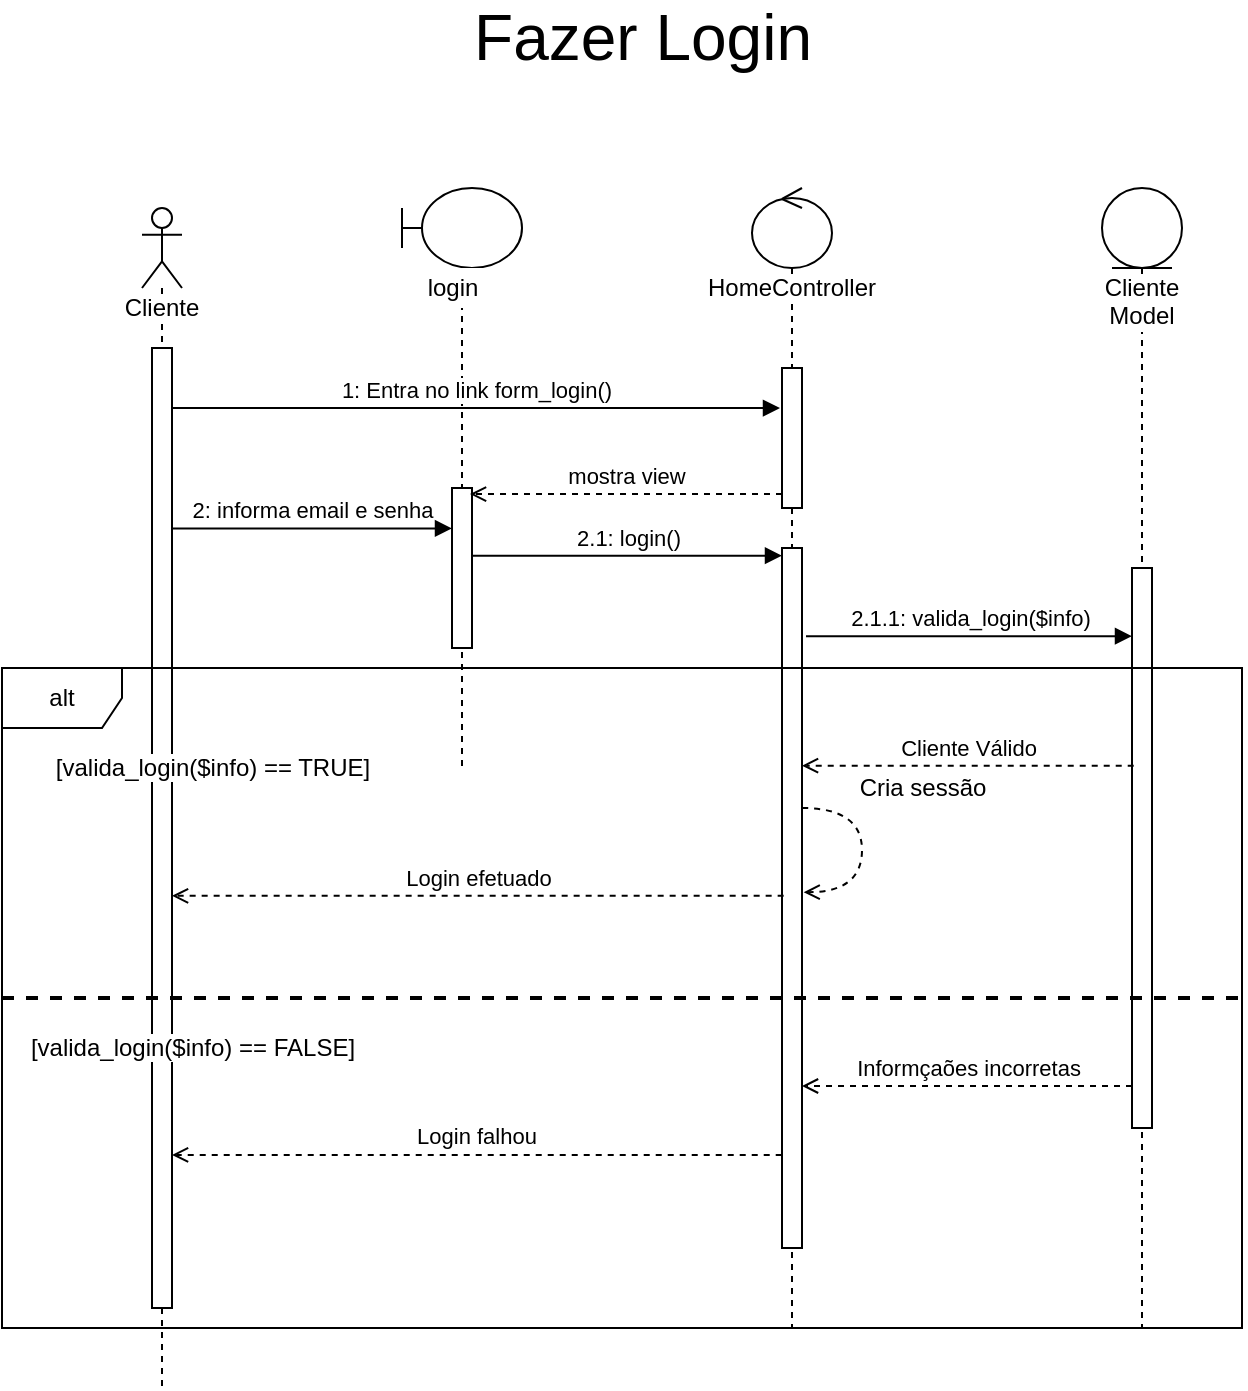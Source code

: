 <mxfile version="15.7.3" type="device" pages="8"><diagram id="i-iYMMR3_QGYjTvwOSkh" name="Fazer login"><mxGraphModel dx="868" dy="593" grid="1" gridSize="10" guides="1" tooltips="1" connect="1" arrows="1" fold="1" page="1" pageScale="1" pageWidth="850" pageHeight="1100" math="0" shadow="0"><root><mxCell id="0"/><mxCell id="1" parent="0"/><mxCell id="U8AlHg6p9Z5eyA350zhh-2" value="alt" style="shape=umlFrame;whiteSpace=wrap;html=1;labelBackgroundColor=#FFFFFF;" parent="1" vertex="1"><mxGeometry x="20" y="340" width="620" height="330" as="geometry"/></mxCell><mxCell id="H1lziDKrStwKSfnA9CEh-1" value="&lt;span style=&quot;background-color: rgb(255 , 255 , 255)&quot;&gt;Cliente&lt;/span&gt;" style="shape=umlLifeline;participant=umlActor;perimeter=lifelinePerimeter;whiteSpace=wrap;html=1;container=1;collapsible=0;recursiveResize=0;verticalAlign=top;spacingTop=36;outlineConnect=0;" parent="1" vertex="1"><mxGeometry x="90" y="110" width="20" height="590" as="geometry"/></mxCell><mxCell id="H1lziDKrStwKSfnA9CEh-7" value="" style="html=1;points=[];perimeter=orthogonalPerimeter;fillColor=default;" parent="H1lziDKrStwKSfnA9CEh-1" vertex="1"><mxGeometry x="5" y="70" width="10" height="480" as="geometry"/></mxCell><mxCell id="H1lziDKrStwKSfnA9CEh-3" value="" style="shape=umlLifeline;participant=umlBoundary;perimeter=lifelinePerimeter;whiteSpace=wrap;html=1;container=1;collapsible=0;recursiveResize=0;verticalAlign=top;spacingTop=36;outlineConnect=0;" parent="1" vertex="1"><mxGeometry x="220" y="100" width="60" height="290" as="geometry"/></mxCell><mxCell id="H1lziDKrStwKSfnA9CEh-4" value="login" style="text;html=1;align=center;verticalAlign=middle;resizable=0;points=[];autosize=1;fillColor=default;" parent="H1lziDKrStwKSfnA9CEh-3" vertex="1"><mxGeometry x="5" y="40" width="40" height="20" as="geometry"/></mxCell><mxCell id="H1lziDKrStwKSfnA9CEh-6" value="" style="html=1;points=[];perimeter=orthogonalPerimeter;fillColor=default;" parent="H1lziDKrStwKSfnA9CEh-3" vertex="1"><mxGeometry x="25" y="150" width="10" height="80" as="geometry"/></mxCell><mxCell id="H1lziDKrStwKSfnA9CEh-8" value="&lt;span style=&quot;background-color: rgb(255 , 255 , 255)&quot;&gt;HomeController&lt;/span&gt;" style="shape=umlLifeline;participant=umlControl;perimeter=lifelinePerimeter;whiteSpace=wrap;html=1;container=1;collapsible=0;recursiveResize=0;verticalAlign=top;spacingTop=36;outlineConnect=0;fillColor=default;" parent="1" vertex="1"><mxGeometry x="395" y="100" width="40" height="570" as="geometry"/></mxCell><mxCell id="H1lziDKrStwKSfnA9CEh-11" value="" style="html=1;points=[];perimeter=orthogonalPerimeter;labelBackgroundColor=#FFFFFF;fillColor=default;" parent="H1lziDKrStwKSfnA9CEh-8" vertex="1"><mxGeometry x="15" y="180" width="10" height="350" as="geometry"/></mxCell><mxCell id="NzBNVzGwqD76NoObLZyw-1" value="" style="html=1;points=[];perimeter=orthogonalPerimeter;" parent="H1lziDKrStwKSfnA9CEh-8" vertex="1"><mxGeometry x="15" y="90" width="10" height="70" as="geometry"/></mxCell><mxCell id="H1lziDKrStwKSfnA9CEh-12" value="2: informa email e senha" style="html=1;verticalAlign=bottom;endArrow=block;rounded=0;exitX=1;exitY=0.188;exitDx=0;exitDy=0;exitPerimeter=0;" parent="1" source="H1lziDKrStwKSfnA9CEh-7" target="H1lziDKrStwKSfnA9CEh-6" edge="1"><mxGeometry width="80" relative="1" as="geometry"><mxPoint x="110" y="183" as="sourcePoint"/><mxPoint x="420" y="310" as="targetPoint"/></mxGeometry></mxCell><mxCell id="H1lziDKrStwKSfnA9CEh-14" value="Cliente Model" style="shape=umlLifeline;participant=umlEntity;perimeter=lifelinePerimeter;whiteSpace=wrap;html=1;container=1;collapsible=0;recursiveResize=0;verticalAlign=top;spacingTop=36;outlineConnect=0;labelBackgroundColor=#FFFFFF;fillColor=default;" parent="1" vertex="1"><mxGeometry x="570" y="100" width="40" height="570" as="geometry"/></mxCell><mxCell id="H1lziDKrStwKSfnA9CEh-15" value="" style="html=1;points=[];perimeter=orthogonalPerimeter;labelBackgroundColor=#FFFFFF;fillColor=default;" parent="H1lziDKrStwKSfnA9CEh-14" vertex="1"><mxGeometry x="15" y="190" width="10" height="280" as="geometry"/></mxCell><mxCell id="H1lziDKrStwKSfnA9CEh-16" value="2.1.1: valida_login($info)" style="html=1;verticalAlign=bottom;endArrow=block;rounded=0;exitX=1.2;exitY=0.126;exitDx=0;exitDy=0;exitPerimeter=0;" parent="1" source="H1lziDKrStwKSfnA9CEh-11" target="H1lziDKrStwKSfnA9CEh-15" edge="1"><mxGeometry width="80" relative="1" as="geometry"><mxPoint x="430" y="220.0" as="sourcePoint"/><mxPoint x="585" y="220.0" as="targetPoint"/></mxGeometry></mxCell><mxCell id="H1lziDKrStwKSfnA9CEh-18" value="Cliente Válido" style="html=1;verticalAlign=bottom;endArrow=open;rounded=0;dashed=1;exitX=0.086;exitY=0.353;exitDx=0;exitDy=0;exitPerimeter=0;endFill=0;" parent="1" source="H1lziDKrStwKSfnA9CEh-15" target="H1lziDKrStwKSfnA9CEh-11" edge="1"><mxGeometry width="80" relative="1" as="geometry"><mxPoint x="580" y="335" as="sourcePoint"/><mxPoint x="420" y="334.59" as="targetPoint"/></mxGeometry></mxCell><mxCell id="H1lziDKrStwKSfnA9CEh-20" value="Cria sessão" style="text;html=1;align=center;verticalAlign=middle;resizable=0;points=[];autosize=1;strokeColor=none;fillColor=none;" parent="1" vertex="1"><mxGeometry x="440" y="390" width="80" height="20" as="geometry"/></mxCell><mxCell id="H1lziDKrStwKSfnA9CEh-22" value="Login efetuado" style="html=1;verticalAlign=bottom;endArrow=open;rounded=0;exitX=0.083;exitY=0.953;exitDx=0;exitDy=0;exitPerimeter=0;dashed=1;endFill=0;" parent="1" target="H1lziDKrStwKSfnA9CEh-7" edge="1"><mxGeometry width="80" relative="1" as="geometry"><mxPoint x="410.83" y="453.89" as="sourcePoint"/><mxPoint x="255" y="453.89" as="targetPoint"/></mxGeometry></mxCell><mxCell id="6_gqy_Og4RKKuq8KHXhN-1" value="&lt;font style=&quot;font-size: 32px&quot;&gt;Fazer Login&lt;/font&gt;" style="text;html=1;align=center;verticalAlign=middle;resizable=0;points=[];autosize=1;strokeColor=none;fillColor=none;" parent="1" vertex="1"><mxGeometry x="250" y="10" width="180" height="30" as="geometry"/></mxCell><mxCell id="H1lziDKrStwKSfnA9CEh-13" value="2.1: login()" style="html=1;verticalAlign=bottom;endArrow=block;rounded=0;entryX=0;entryY=0.011;entryDx=0;entryDy=0;entryPerimeter=0;" parent="1" source="H1lziDKrStwKSfnA9CEh-6" target="H1lziDKrStwKSfnA9CEh-11" edge="1"><mxGeometry width="80" relative="1" as="geometry"><mxPoint x="255" y="200" as="sourcePoint"/><mxPoint x="335" y="200" as="targetPoint"/></mxGeometry></mxCell><mxCell id="4OBYEfvkuY2N8H-e8-Hi-1" value="1: Entra no link form_login()" style="html=1;verticalAlign=bottom;endArrow=block;rounded=0;entryX=-0.1;entryY=0.286;entryDx=0;entryDy=0;entryPerimeter=0;" parent="1" source="H1lziDKrStwKSfnA9CEh-7" target="NzBNVzGwqD76NoObLZyw-1" edge="1"><mxGeometry width="80" relative="1" as="geometry"><mxPoint x="64" y="157.92" as="sourcePoint"/><mxPoint x="350" y="210" as="targetPoint"/></mxGeometry></mxCell><mxCell id="U8AlHg6p9Z5eyA350zhh-1" value="mostra view" style="html=1;verticalAlign=bottom;endArrow=open;rounded=0;dashed=1;entryX=0.9;entryY=0.038;entryDx=0;entryDy=0;entryPerimeter=0;endFill=0;" parent="1" source="NzBNVzGwqD76NoObLZyw-1" target="H1lziDKrStwKSfnA9CEh-6" edge="1"><mxGeometry width="80" relative="1" as="geometry"><mxPoint x="360" y="253" as="sourcePoint"/><mxPoint x="264" y="250" as="targetPoint"/></mxGeometry></mxCell><mxCell id="U8AlHg6p9Z5eyA350zhh-3" value="" style="swimlane;startSize=0;labelBackgroundColor=#FFFFFF;" parent="1" vertex="1"><mxGeometry x="20" y="340" width="620" height="330" as="geometry"/></mxCell><mxCell id="U8AlHg6p9Z5eyA350zhh-5" value="&lt;span style=&quot;background-color: rgb(255 , 255 , 255)&quot;&gt;[valida_login($info) == TRUE]&lt;/span&gt;" style="text;html=1;align=center;verticalAlign=middle;resizable=0;points=[];autosize=1;strokeColor=none;fillColor=none;" parent="U8AlHg6p9Z5eyA350zhh-3" vertex="1"><mxGeometry x="20" y="40" width="170" height="20" as="geometry"/></mxCell><mxCell id="U8AlHg6p9Z5eyA350zhh-6" value="&lt;span style=&quot;background-color: rgb(255 , 255 , 255)&quot;&gt;[valida_login($info) == FALSE]&lt;/span&gt;" style="text;html=1;align=center;verticalAlign=middle;resizable=0;points=[];autosize=1;strokeColor=none;fillColor=none;" parent="U8AlHg6p9Z5eyA350zhh-3" vertex="1"><mxGeometry x="5" y="180" width="180" height="20" as="geometry"/></mxCell><mxCell id="U8AlHg6p9Z5eyA350zhh-9" value="Informçaões incorretas" style="html=1;verticalAlign=bottom;endArrow=open;rounded=0;dashed=1;endFill=0;" parent="U8AlHg6p9Z5eyA350zhh-3" source="H1lziDKrStwKSfnA9CEh-15" edge="1"><mxGeometry width="80" relative="1" as="geometry"><mxPoint x="565.86" y="209" as="sourcePoint"/><mxPoint x="400" y="209" as="targetPoint"/></mxGeometry></mxCell><mxCell id="U8AlHg6p9Z5eyA350zhh-4" value="" style="endArrow=none;dashed=1;html=1;rounded=0;strokeWidth=2;exitX=0;exitY=0.5;exitDx=0;exitDy=0;entryX=1;entryY=0.5;entryDx=0;entryDy=0;" parent="1" source="U8AlHg6p9Z5eyA350zhh-3" target="U8AlHg6p9Z5eyA350zhh-3" edge="1"><mxGeometry width="50" height="50" relative="1" as="geometry"><mxPoint x="520" y="420" as="sourcePoint"/><mxPoint x="570" y="370" as="targetPoint"/></mxGeometry></mxCell><mxCell id="H1lziDKrStwKSfnA9CEh-19" style="edgeStyle=orthogonalEdgeStyle;rounded=0;orthogonalLoop=1;jettySize=auto;html=1;entryX=1.083;entryY=0.824;entryDx=0;entryDy=0;entryPerimeter=0;curved=1;dashed=1;endArrow=open;endFill=0;" parent="1" edge="1"><mxGeometry relative="1" as="geometry"><mxPoint x="420" y="410.0" as="sourcePoint"/><mxPoint x="420.83" y="452.12" as="targetPoint"/><Array as="points"><mxPoint x="450" y="410"/><mxPoint x="450" y="452"/></Array></mxGeometry></mxCell><mxCell id="U8AlHg6p9Z5eyA350zhh-10" value="Login falhou" style="html=1;verticalAlign=bottom;endArrow=open;rounded=0;dashed=1;exitX=-0.014;exitY=0.867;exitDx=0;exitDy=0;exitPerimeter=0;endFill=0;" parent="1" source="H1lziDKrStwKSfnA9CEh-11" target="H1lziDKrStwKSfnA9CEh-7" edge="1"><mxGeometry width="80" relative="1" as="geometry"><mxPoint x="407.91" y="570" as="sourcePoint"/><mxPoint x="255" y="570.15" as="targetPoint"/></mxGeometry></mxCell></root></mxGraphModel></diagram><diagram id="RZVXIalnl8f36JajPkO1" name="Fazer Cadastro"><mxGraphModel dx="1422" dy="878" grid="1" gridSize="10" guides="1" tooltips="1" connect="1" arrows="1" fold="1" page="1" pageScale="1" pageWidth="850" pageHeight="1100" math="0" shadow="0"><root><mxCell id="EIgf_Wqvs9mccL7z5t6H-0"/><mxCell id="EIgf_Wqvs9mccL7z5t6H-1" parent="EIgf_Wqvs9mccL7z5t6H-0"/><mxCell id="EIgf_Wqvs9mccL7z5t6H-2" value="&lt;span style=&quot;background-color: rgb(255 , 255 , 255)&quot;&gt;Visitante&lt;/span&gt;" style="shape=umlLifeline;participant=umlActor;perimeter=lifelinePerimeter;whiteSpace=wrap;html=1;container=1;collapsible=0;recursiveResize=0;verticalAlign=top;spacingTop=36;outlineConnect=0;" parent="EIgf_Wqvs9mccL7z5t6H-1" vertex="1"><mxGeometry x="30" y="90" width="20" height="450" as="geometry"/></mxCell><mxCell id="EIgf_Wqvs9mccL7z5t6H-3" value="" style="html=1;points=[];perimeter=orthogonalPerimeter;fillColor=default;" parent="EIgf_Wqvs9mccL7z5t6H-2" vertex="1"><mxGeometry x="5" y="60" width="10" height="360" as="geometry"/></mxCell><mxCell id="EIgf_Wqvs9mccL7z5t6H-4" value="&lt;span style=&quot;background-color: rgb(255 , 255 , 255)&quot;&gt;Cadastro&lt;/span&gt;" style="shape=umlLifeline;participant=umlBoundary;perimeter=lifelinePerimeter;whiteSpace=wrap;html=1;container=1;collapsible=0;recursiveResize=0;verticalAlign=top;spacingTop=36;outlineConnect=0;" parent="EIgf_Wqvs9mccL7z5t6H-1" vertex="1"><mxGeometry x="210" y="60" width="60" height="350" as="geometry"/></mxCell><mxCell id="EIgf_Wqvs9mccL7z5t6H-6" value="" style="html=1;points=[];perimeter=orthogonalPerimeter;fillColor=default;" parent="EIgf_Wqvs9mccL7z5t6H-4" vertex="1"><mxGeometry x="25" y="130" width="10" height="100" as="geometry"/></mxCell><mxCell id="EIgf_Wqvs9mccL7z5t6H-9" value="&lt;span style=&quot;background-color: rgb(255 , 255 , 255)&quot;&gt;ClienteController&lt;/span&gt;" style="shape=umlLifeline;participant=umlControl;perimeter=lifelinePerimeter;whiteSpace=wrap;html=1;container=1;collapsible=0;recursiveResize=0;verticalAlign=top;spacingTop=36;outlineConnect=0;fillColor=default;" parent="EIgf_Wqvs9mccL7z5t6H-1" vertex="1"><mxGeometry x="385" y="80" width="40" height="470" as="geometry"/></mxCell><mxCell id="EIgf_Wqvs9mccL7z5t6H-10" value="" style="html=1;points=[];perimeter=orthogonalPerimeter;labelBackgroundColor=#FFFFFF;fillColor=default;" parent="EIgf_Wqvs9mccL7z5t6H-9" vertex="1"><mxGeometry x="15" y="160" width="10" height="200" as="geometry"/></mxCell><mxCell id="EIgf_Wqvs9mccL7z5t6H-12" style="edgeStyle=orthogonalEdgeStyle;rounded=0;orthogonalLoop=1;jettySize=auto;html=1;entryX=1.083;entryY=0.824;entryDx=0;entryDy=0;entryPerimeter=0;curved=1;" parent="EIgf_Wqvs9mccL7z5t6H-9" edge="1"><mxGeometry relative="1" as="geometry"><Array as="points"><mxPoint x="55" y="295"/><mxPoint x="55" y="337"/></Array><mxPoint x="25" y="295" as="sourcePoint"/><mxPoint x="25.83" y="337.12" as="targetPoint"/></mxGeometry></mxCell><mxCell id="wkZsSvnIlT9VP0VUz6Mz-0" value="" style="html=1;points=[];perimeter=orthogonalPerimeter;" vertex="1" parent="EIgf_Wqvs9mccL7z5t6H-9"><mxGeometry x="15" y="70" width="10" height="70" as="geometry"/></mxCell><mxCell id="EIgf_Wqvs9mccL7z5t6H-13" value="2: preenche formulário" style="html=1;verticalAlign=bottom;endArrow=block;rounded=0;exitX=1;exitY=0.178;exitDx=0;exitDy=0;exitPerimeter=0;" parent="EIgf_Wqvs9mccL7z5t6H-1" source="EIgf_Wqvs9mccL7z5t6H-3" target="EIgf_Wqvs9mccL7z5t6H-6" edge="1"><mxGeometry width="80" relative="1" as="geometry"><mxPoint x="100" y="163" as="sourcePoint"/><mxPoint x="230" y="220" as="targetPoint"/></mxGeometry></mxCell><mxCell id="EIgf_Wqvs9mccL7z5t6H-14" value="ClienteModel" style="shape=umlLifeline;participant=umlEntity;perimeter=lifelinePerimeter;whiteSpace=wrap;html=1;container=1;collapsible=0;recursiveResize=0;verticalAlign=top;spacingTop=36;outlineConnect=0;labelBackgroundColor=#FFFFFF;fillColor=default;" parent="EIgf_Wqvs9mccL7z5t6H-1" vertex="1"><mxGeometry x="560" y="80" width="40" height="470" as="geometry"/></mxCell><mxCell id="EIgf_Wqvs9mccL7z5t6H-15" value="" style="html=1;points=[];perimeter=orthogonalPerimeter;labelBackgroundColor=#FFFFFF;fillColor=default;" parent="EIgf_Wqvs9mccL7z5t6H-14" vertex="1"><mxGeometry x="15" y="90" width="10" height="190" as="geometry"/></mxCell><mxCell id="EIgf_Wqvs9mccL7z5t6H-16" value="2.1.1: adicionar($info)" style="html=1;verticalAlign=bottom;endArrow=block;rounded=0;exitX=0.2;exitY=0.25;exitDx=0;exitDy=0;exitPerimeter=0;" parent="EIgf_Wqvs9mccL7z5t6H-1" source="EIgf_Wqvs9mccL7z5t6H-10" target="EIgf_Wqvs9mccL7z5t6H-15" edge="1"><mxGeometry width="80" relative="1" as="geometry"><mxPoint x="420" y="200.0" as="sourcePoint"/><mxPoint x="575" y="200.0" as="targetPoint"/></mxGeometry></mxCell><mxCell id="EIgf_Wqvs9mccL7z5t6H-17" value="Confirma" style="html=1;verticalAlign=bottom;endArrow=open;rounded=0;exitX=-0.417;exitY=0.761;exitDx=0;exitDy=0;exitPerimeter=0;dashed=1;endFill=0;" parent="EIgf_Wqvs9mccL7z5t6H-1" source="EIgf_Wqvs9mccL7z5t6H-15" edge="1"><mxGeometry width="80" relative="1" as="geometry"><mxPoint x="570" y="315" as="sourcePoint"/><mxPoint x="410" y="314.59" as="targetPoint"/></mxGeometry></mxCell><mxCell id="EIgf_Wqvs9mccL7z5t6H-18" value="envia_email_confirmacao($dados)" style="text;html=1;align=center;verticalAlign=middle;resizable=0;points=[];autosize=1;strokeColor=none;fillColor=default;" parent="EIgf_Wqvs9mccL7z5t6H-1" vertex="1"><mxGeometry x="440" y="390" width="200" height="20" as="geometry"/></mxCell><mxCell id="EIgf_Wqvs9mccL7z5t6H-19" value="Cadastro efetuado" style="html=1;verticalAlign=bottom;endArrow=open;rounded=0;exitX=0.083;exitY=0.953;exitDx=0;exitDy=0;exitPerimeter=0;dashed=1;endFill=0;" parent="EIgf_Wqvs9mccL7z5t6H-1" target="EIgf_Wqvs9mccL7z5t6H-3" edge="1"><mxGeometry width="80" relative="1" as="geometry"><mxPoint x="400.83" y="433.89" as="sourcePoint"/><mxPoint x="245" y="433.89" as="targetPoint"/></mxGeometry></mxCell><mxCell id="644go7L7bMvWF7iFMRSK-0" value="&lt;font style=&quot;font-size: 32px&quot;&gt;Fazer Cadastro&lt;/font&gt;" style="text;html=1;align=center;verticalAlign=middle;resizable=0;points=[];autosize=1;strokeColor=none;fillColor=none;" parent="EIgf_Wqvs9mccL7z5t6H-1" vertex="1"><mxGeometry x="215" y="10" width="240" height="30" as="geometry"/></mxCell><mxCell id="EIgf_Wqvs9mccL7z5t6H-7" value="2.1: cadastrar()" style="html=1;verticalAlign=bottom;endArrow=block;rounded=0;" parent="EIgf_Wqvs9mccL7z5t6H-1" source="EIgf_Wqvs9mccL7z5t6H-6" target="EIgf_Wqvs9mccL7z5t6H-10" edge="1"><mxGeometry width="80" relative="1" as="geometry"><mxPoint x="245" y="180" as="sourcePoint"/><mxPoint x="325" y="180" as="targetPoint"/></mxGeometry></mxCell><mxCell id="jy0TolU_DeCw7tJfzi8A-0" value="1: Entra no link form_cadastro()" style="html=1;verticalAlign=bottom;endArrow=block;rounded=0;exitX=0.9;exitY=0.022;exitDx=0;exitDy=0;exitPerimeter=0;" parent="EIgf_Wqvs9mccL7z5t6H-1" source="EIgf_Wqvs9mccL7z5t6H-3" target="wkZsSvnIlT9VP0VUz6Mz-0" edge="1"><mxGeometry width="80" relative="1" as="geometry"><mxPoint x="50" y="160.0" as="sourcePoint"/><mxPoint x="360" y="158" as="targetPoint"/></mxGeometry></mxCell><mxCell id="jy0TolU_DeCw7tJfzi8A-2" value="mostra view" style="html=1;verticalAlign=bottom;endArrow=open;rounded=0;dashed=1;entryX=0.9;entryY=0.05;entryDx=0;entryDy=0;entryPerimeter=0;endFill=0;" parent="EIgf_Wqvs9mccL7z5t6H-1" source="wkZsSvnIlT9VP0VUz6Mz-0" target="EIgf_Wqvs9mccL7z5t6H-6" edge="1"><mxGeometry width="80" relative="1" as="geometry"><mxPoint x="380" y="195" as="sourcePoint"/><mxPoint x="420" y="324.59" as="targetPoint"/></mxGeometry></mxCell></root></mxGraphModel></diagram><diagram id="Y0CL3Bv4HhVh5odtZqU3" name="Adicionar ao Carinho"><mxGraphModel dx="1422" dy="878" grid="1" gridSize="10" guides="1" tooltips="1" connect="1" arrows="1" fold="1" page="1" pageScale="1" pageWidth="850" pageHeight="1100" math="0" shadow="0"><root><mxCell id="8UTwnT9JXCAvOxcSkzE1-0"/><mxCell id="8UTwnT9JXCAvOxcSkzE1-1" parent="8UTwnT9JXCAvOxcSkzE1-0"/><mxCell id="8UTwnT9JXCAvOxcSkzE1-2" value="&lt;span style=&quot;background-color: rgb(255 , 255 , 255)&quot;&gt;Cliente&lt;/span&gt;" style="shape=umlLifeline;participant=umlActor;perimeter=lifelinePerimeter;whiteSpace=wrap;html=1;container=1;collapsible=0;recursiveResize=0;verticalAlign=top;spacingTop=36;outlineConnect=0;" parent="8UTwnT9JXCAvOxcSkzE1-1" vertex="1"><mxGeometry x="50" y="90" width="20" height="450" as="geometry"/></mxCell><mxCell id="8UTwnT9JXCAvOxcSkzE1-3" value="" style="html=1;points=[];perimeter=orthogonalPerimeter;fillColor=default;" parent="8UTwnT9JXCAvOxcSkzE1-2" vertex="1"><mxGeometry x="5" y="60" width="10" height="360" as="geometry"/></mxCell><mxCell id="8UTwnT9JXCAvOxcSkzE1-4" value="&lt;span style=&quot;background-color: rgb(255 , 255 , 255)&quot;&gt;JogoView&lt;/span&gt;" style="shape=umlLifeline;participant=umlBoundary;perimeter=lifelinePerimeter;whiteSpace=wrap;html=1;container=1;collapsible=0;recursiveResize=0;verticalAlign=top;spacingTop=36;outlineConnect=0;" parent="8UTwnT9JXCAvOxcSkzE1-1" vertex="1"><mxGeometry x="210" y="80" width="60" height="460" as="geometry"/></mxCell><mxCell id="8UTwnT9JXCAvOxcSkzE1-5" value="" style="html=1;points=[];perimeter=orthogonalPerimeter;fillColor=default;" parent="8UTwnT9JXCAvOxcSkzE1-4" vertex="1"><mxGeometry x="25" y="140" width="10" height="190" as="geometry"/></mxCell><mxCell id="8UTwnT9JXCAvOxcSkzE1-8" value="&lt;span style=&quot;background-color: rgb(255 , 255 , 255)&quot;&gt;CarrinhoController&lt;/span&gt;" style="shape=umlLifeline;participant=umlControl;perimeter=lifelinePerimeter;whiteSpace=wrap;html=1;container=1;collapsible=0;recursiveResize=0;verticalAlign=top;spacingTop=36;outlineConnect=0;fillColor=default;" parent="8UTwnT9JXCAvOxcSkzE1-1" vertex="1"><mxGeometry x="385" y="80" width="40" height="470" as="geometry"/></mxCell><mxCell id="8UTwnT9JXCAvOxcSkzE1-9" value="" style="html=1;points=[];perimeter=orthogonalPerimeter;labelBackgroundColor=#FFFFFF;fillColor=default;" parent="8UTwnT9JXCAvOxcSkzE1-8" vertex="1"><mxGeometry x="15" y="190" width="10" height="180" as="geometry"/></mxCell><mxCell id="egXr36e0hnLJ2-mtAYVB-0" value="" style="html=1;points=[];perimeter=orthogonalPerimeter;" vertex="1" parent="8UTwnT9JXCAvOxcSkzE1-8"><mxGeometry x="15" y="90" width="10" height="60" as="geometry"/></mxCell><mxCell id="8UTwnT9JXCAvOxcSkzE1-12" value="1: Abre página o link para info($id)" style="html=1;verticalAlign=bottom;endArrow=block;rounded=0;exitX=1.021;exitY=0.078;exitDx=0;exitDy=0;exitPerimeter=0;" parent="8UTwnT9JXCAvOxcSkzE1-1" source="8UTwnT9JXCAvOxcSkzE1-3" target="egXr36e0hnLJ2-mtAYVB-0" edge="1"><mxGeometry width="80" relative="1" as="geometry"><mxPoint x="100" y="173" as="sourcePoint"/><mxPoint x="370" y="178" as="targetPoint"/></mxGeometry></mxCell><mxCell id="8UTwnT9JXCAvOxcSkzE1-13" value="CarrinhoFramework" style="shape=umlLifeline;participant=umlEntity;perimeter=lifelinePerimeter;whiteSpace=wrap;html=1;container=1;collapsible=0;recursiveResize=0;verticalAlign=top;spacingTop=36;outlineConnect=0;labelBackgroundColor=#FFFFFF;fillColor=default;" parent="8UTwnT9JXCAvOxcSkzE1-1" vertex="1"><mxGeometry x="560" y="80" width="40" height="470" as="geometry"/></mxCell><mxCell id="8UTwnT9JXCAvOxcSkzE1-14" value="" style="html=1;points=[];perimeter=orthogonalPerimeter;labelBackgroundColor=#FFFFFF;fillColor=default;" parent="8UTwnT9JXCAvOxcSkzE1-13" vertex="1"><mxGeometry x="15" y="90" width="10" height="220" as="geometry"/></mxCell><mxCell id="8UTwnT9JXCAvOxcSkzE1-15" value="1.1.1: adicionar($info)" style="html=1;verticalAlign=bottom;endArrow=block;rounded=0;exitX=1.4;exitY=0.228;exitDx=0;exitDy=0;exitPerimeter=0;" parent="8UTwnT9JXCAvOxcSkzE1-1" source="8UTwnT9JXCAvOxcSkzE1-9" edge="1" target="8UTwnT9JXCAvOxcSkzE1-14"><mxGeometry width="80" relative="1" as="geometry"><mxPoint x="420" y="200.0" as="sourcePoint"/><mxPoint x="570" y="270" as="targetPoint"/></mxGeometry></mxCell><mxCell id="8UTwnT9JXCAvOxcSkzE1-16" value="Confirma" style="html=1;verticalAlign=bottom;endArrow=open;rounded=0;exitX=-0.417;exitY=0.761;exitDx=0;exitDy=0;exitPerimeter=0;dashed=1;endFill=0;" parent="8UTwnT9JXCAvOxcSkzE1-1" source="8UTwnT9JXCAvOxcSkzE1-14" target="8UTwnT9JXCAvOxcSkzE1-9" edge="1"><mxGeometry width="80" relative="1" as="geometry"><mxPoint x="570" y="315" as="sourcePoint"/><mxPoint x="410" y="314.59" as="targetPoint"/></mxGeometry></mxCell><mxCell id="8UTwnT9JXCAvOxcSkzE1-18" value="Adicionado ao carrinho com sucesso" style="html=1;verticalAlign=bottom;endArrow=open;rounded=0;exitX=0.083;exitY=0.953;exitDx=0;exitDy=0;exitPerimeter=0;dashed=1;endFill=0;" parent="8UTwnT9JXCAvOxcSkzE1-1" target="8UTwnT9JXCAvOxcSkzE1-3" edge="1"><mxGeometry width="80" relative="1" as="geometry"><mxPoint x="400.83" y="433.89" as="sourcePoint"/><mxPoint x="245" y="433.89" as="targetPoint"/></mxGeometry></mxCell><mxCell id="YAhEn_hDErWdsnLG3DIP-0" value="&lt;font style=&quot;font-size: 32px&quot;&gt;Adicionar ao Carrinho&lt;/font&gt;" style="text;html=1;align=center;verticalAlign=middle;resizable=0;points=[];autosize=1;strokeColor=none;fillColor=none;" parent="8UTwnT9JXCAvOxcSkzE1-1" vertex="1"><mxGeometry x="175" y="10" width="330" height="30" as="geometry"/></mxCell><mxCell id="8UTwnT9JXCAvOxcSkzE1-6" value="1.1: adicionar()" style="html=1;verticalAlign=bottom;endArrow=block;rounded=0;exitX=1.159;exitY=0.262;exitDx=0;exitDy=0;exitPerimeter=0;" parent="8UTwnT9JXCAvOxcSkzE1-1" source="8UTwnT9JXCAvOxcSkzE1-5" target="8UTwnT9JXCAvOxcSkzE1-9" edge="1"><mxGeometry width="80" relative="1" as="geometry"><mxPoint x="245" y="180" as="sourcePoint"/><mxPoint x="325" y="180" as="targetPoint"/></mxGeometry></mxCell><mxCell id="JqtJgK-9sO3dDrgOSIDC-0" value="Mostra view" style="html=1;verticalAlign=bottom;endArrow=open;rounded=0;dashed=1;entryX=1.09;entryY=0.045;entryDx=0;entryDy=0;entryPerimeter=0;endFill=0;" parent="8UTwnT9JXCAvOxcSkzE1-1" source="egXr36e0hnLJ2-mtAYVB-0" target="8UTwnT9JXCAvOxcSkzE1-5" edge="1"><mxGeometry width="80" relative="1" as="geometry"><mxPoint x="380" y="230" as="sourcePoint"/><mxPoint x="250.0" y="260.0" as="targetPoint"/></mxGeometry></mxCell><mxCell id="JqtJgK-9sO3dDrgOSIDC-1" value="2: clica em compra jogo" style="html=1;verticalAlign=bottom;endArrow=block;rounded=0;entryX=-0.083;entryY=0.16;entryDx=0;entryDy=0;entryPerimeter=0;" parent="8UTwnT9JXCAvOxcSkzE1-1" source="8UTwnT9JXCAvOxcSkzE1-3" target="8UTwnT9JXCAvOxcSkzE1-5" edge="1"><mxGeometry width="80" relative="1" as="geometry"><mxPoint x="70.0" y="290.0" as="sourcePoint"/><mxPoint x="404.79" y="290.0" as="targetPoint"/></mxGeometry></mxCell></root></mxGraphModel></diagram><diagram id="HxMxuho1IV8ombAnL7hA" name="Remover Console"><mxGraphModel dx="1240" dy="847" grid="1" gridSize="10" guides="1" tooltips="1" connect="1" arrows="1" fold="1" page="1" pageScale="1" pageWidth="850" pageHeight="1100" math="0" shadow="0"><root><mxCell id="TcUxoh_8M38CVEYqvKDR-0"/><mxCell id="TcUxoh_8M38CVEYqvKDR-1" parent="TcUxoh_8M38CVEYqvKDR-0"/><mxCell id="xtCWSh-dw4f3Rj7HugPm-0" value="&lt;span style=&quot;background-color: rgb(255 , 255 , 255)&quot;&gt;ConsoleController&lt;/span&gt;" style="shape=umlLifeline;participant=umlControl;perimeter=lifelinePerimeter;whiteSpace=wrap;html=1;container=1;collapsible=0;recursiveResize=0;verticalAlign=top;spacingTop=36;outlineConnect=0;fillColor=default;" parent="TcUxoh_8M38CVEYqvKDR-1" vertex="1"><mxGeometry x="830" y="100" width="40" height="720" as="geometry"/></mxCell><mxCell id="oXVVa6AzDbfb0gK3cK66-0" value="alt" style="shape=umlFrame;whiteSpace=wrap;html=1;width=80;height=15;" parent="TcUxoh_8M38CVEYqvKDR-1" vertex="1"><mxGeometry x="40" y="400" width="1030" height="450" as="geometry"/></mxCell><mxCell id="CvUIZZbo-vGoB8ubcnG1-2" value="&lt;span style=&quot;background-color: rgb(255 , 255 , 255)&quot;&gt;Administrador&lt;/span&gt;" style="shape=umlLifeline;participant=umlActor;perimeter=lifelinePerimeter;whiteSpace=wrap;html=1;container=1;collapsible=0;recursiveResize=0;verticalAlign=top;spacingTop=36;outlineConnect=0;" parent="TcUxoh_8M38CVEYqvKDR-1" vertex="1"><mxGeometry x="160" y="110" width="20" height="690" as="geometry"/></mxCell><mxCell id="CvUIZZbo-vGoB8ubcnG1-3" value="" style="html=1;points=[];perimeter=orthogonalPerimeter;fillColor=default;" parent="CvUIZZbo-vGoB8ubcnG1-2" vertex="1"><mxGeometry x="5" y="60" width="10" height="630" as="geometry"/></mxCell><mxCell id="CvUIZZbo-vGoB8ubcnG1-4" value="&lt;span style=&quot;background-color: rgb(255 , 255 , 255)&quot;&gt;Deletar Console&lt;/span&gt;" style="shape=umlLifeline;participant=umlBoundary;perimeter=lifelinePerimeter;whiteSpace=wrap;html=1;container=1;collapsible=0;recursiveResize=0;verticalAlign=top;spacingTop=36;outlineConnect=0;" parent="TcUxoh_8M38CVEYqvKDR-1" vertex="1"><mxGeometry x="380" y="100" width="70" height="640" as="geometry"/></mxCell><mxCell id="CvUIZZbo-vGoB8ubcnG1-6" value="" style="html=1;points=[];perimeter=orthogonalPerimeter;labelBackgroundColor=none;fontSize=12;fillColor=default;" parent="CvUIZZbo-vGoB8ubcnG1-4" vertex="1"><mxGeometry x="30" y="330" width="10" height="290" as="geometry"/></mxCell><mxCell id="CvUIZZbo-vGoB8ubcnG1-7" value="&lt;span style=&quot;background-color: rgb(255 , 255 , 255)&quot;&gt;AdminitradorController&lt;/span&gt;" style="shape=umlLifeline;participant=umlControl;perimeter=lifelinePerimeter;whiteSpace=wrap;html=1;container=1;collapsible=0;recursiveResize=0;verticalAlign=top;spacingTop=36;outlineConnect=0;fillColor=default;" parent="TcUxoh_8M38CVEYqvKDR-1" vertex="1"><mxGeometry x="555" y="100" width="40" height="720" as="geometry"/></mxCell><mxCell id="CvUIZZbo-vGoB8ubcnG1-8" value="" style="html=1;points=[];perimeter=orthogonalPerimeter;labelBackgroundColor=#FFFFFF;fillColor=default;" parent="CvUIZZbo-vGoB8ubcnG1-7" vertex="1"><mxGeometry x="15" y="70" width="10" height="470" as="geometry"/></mxCell><mxCell id="CvUIZZbo-vGoB8ubcnG1-9" value="ConsoleModel" style="shape=umlLifeline;participant=umlEntity;perimeter=lifelinePerimeter;whiteSpace=wrap;html=1;container=1;collapsible=0;recursiveResize=0;verticalAlign=top;spacingTop=36;outlineConnect=0;labelBackgroundColor=#FFFFFF;fillColor=default;" parent="TcUxoh_8M38CVEYqvKDR-1" vertex="1"><mxGeometry x="1010" y="120" width="40" height="620" as="geometry"/></mxCell><mxCell id="CvUIZZbo-vGoB8ubcnG1-10" value="" style="html=1;points=[];perimeter=orthogonalPerimeter;labelBackgroundColor=#FFFFFF;fillColor=default;" parent="CvUIZZbo-vGoB8ubcnG1-9" vertex="1"><mxGeometry x="15" y="140" width="10" height="150" as="geometry"/></mxCell><mxCell id="CvUIZZbo-vGoB8ubcnG1-13" value="1.1.1: getConsole($id)" style="html=1;verticalAlign=bottom;endArrow=block;rounded=0;entryX=0.1;entryY=0.08;entryDx=0;entryDy=0;entryPerimeter=0;" parent="TcUxoh_8M38CVEYqvKDR-1" source="CvUIZZbo-vGoB8ubcnG1-8" target="CvUIZZbo-vGoB8ubcnG1-10" edge="1"><mxGeometry width="80" relative="1" as="geometry"><mxPoint x="610" y="244" as="sourcePoint"/><mxPoint x="720" y="240" as="targetPoint"/></mxGeometry></mxCell><mxCell id="CvUIZZbo-vGoB8ubcnG1-14" value="Retorna info do console" style="html=1;verticalAlign=bottom;endArrow=open;rounded=0;dashed=1;exitX=0.021;exitY=0.201;exitDx=0;exitDy=0;exitPerimeter=0;endFill=0;" parent="TcUxoh_8M38CVEYqvKDR-1" source="CvUIZZbo-vGoB8ubcnG1-10" target="CvUIZZbo-vGoB8ubcnG1-8" edge="1"><mxGeometry width="80" relative="1" as="geometry"><mxPoint x="740" y="405" as="sourcePoint"/><mxPoint x="580" y="404.59" as="targetPoint"/></mxGeometry></mxCell><mxCell id="CvUIZZbo-vGoB8ubcnG1-15" value="&lt;span style=&quot;font-size: 32px&quot;&gt;Remover Console&lt;/span&gt;" style="text;html=1;align=center;verticalAlign=middle;resizable=0;points=[];autosize=1;strokeColor=none;fillColor=none;" parent="TcUxoh_8M38CVEYqvKDR-1" vertex="1"><mxGeometry x="370" y="40" width="270" height="30" as="geometry"/></mxCell><mxCell id="CvUIZZbo-vGoB8ubcnG1-16" value="1:Abre página de remoção de console form_remover_console(id)" style="html=1;verticalAlign=bottom;endArrow=block;rounded=0;entryX=-0.031;entryY=0.115;entryDx=0;entryDy=0;entryPerimeter=0;" parent="TcUxoh_8M38CVEYqvKDR-1" source="CvUIZZbo-vGoB8ubcnG1-3" target="CvUIZZbo-vGoB8ubcnG1-8" edge="1"><mxGeometry width="80" relative="1" as="geometry"><mxPoint x="170" y="200" as="sourcePoint"/><mxPoint x="410" y="385.05" as="targetPoint"/></mxGeometry></mxCell><mxCell id="CvUIZZbo-vGoB8ubcnG1-17" value="Envia infos necessárias&lt;br&gt;para montar página impedindo a remoção" style="html=1;verticalAlign=bottom;endArrow=open;rounded=0;dashed=1;exitX=0.157;exitY=0.637;exitDx=0;exitDy=0;exitPerimeter=0;endFill=0;" parent="TcUxoh_8M38CVEYqvKDR-1" source="CvUIZZbo-vGoB8ubcnG1-8" target="CvUIZZbo-vGoB8ubcnG1-6" edge="1"><mxGeometry x="-0.191" y="-12" width="80" relative="1" as="geometry"><mxPoint x="570" y="387" as="sourcePoint"/><mxPoint x="422.1" y="349.2" as="targetPoint"/><mxPoint as="offset"/></mxGeometry></mxCell><mxCell id="CvUIZZbo-vGoB8ubcnG1-21" value="1.1.2:podeDel($id)" style="html=1;verticalAlign=bottom;endArrow=block;rounded=0;exitX=1.176;exitY=0.331;exitDx=0;exitDy=0;exitPerimeter=0;" parent="TcUxoh_8M38CVEYqvKDR-1" source="CvUIZZbo-vGoB8ubcnG1-8" target="CvUIZZbo-vGoB8ubcnG1-10" edge="1"><mxGeometry width="80" relative="1" as="geometry"><mxPoint x="580" y="220" as="sourcePoint"/><mxPoint x="670" y="326" as="targetPoint"/></mxGeometry></mxCell><mxCell id="CvUIZZbo-vGoB8ubcnG1-22" value="Retorna se pode ser removido" style="html=1;verticalAlign=bottom;endArrow=open;rounded=0;dashed=1;entryX=1.245;entryY=0.39;entryDx=0;entryDy=0;entryPerimeter=0;endFill=0;" parent="TcUxoh_8M38CVEYqvKDR-1" source="CvUIZZbo-vGoB8ubcnG1-10" target="CvUIZZbo-vGoB8ubcnG1-8" edge="1"><mxGeometry width="80" relative="1" as="geometry"><mxPoint x="650" y="353" as="sourcePoint"/><mxPoint x="575" y="340" as="targetPoint"/></mxGeometry></mxCell><mxCell id="CvUIZZbo-vGoB8ubcnG1-11" value="" style="html=1;points=[];perimeter=orthogonalPerimeter;labelBackgroundColor=none;fontSize=12;fillColor=default;" parent="TcUxoh_8M38CVEYqvKDR-1" vertex="1"><mxGeometry x="1025" y="700" width="10" height="90" as="geometry"/></mxCell><mxCell id="CvUIZZbo-vGoB8ubcnG1-23" value="Mostra a opção de deletar" style="html=1;verticalAlign=bottom;endArrow=open;rounded=0;dashed=1;startArrow=none;entryX=1.021;entryY=0.742;entryDx=0;entryDy=0;entryPerimeter=0;endFill=0;" parent="TcUxoh_8M38CVEYqvKDR-1" edge="1"><mxGeometry width="80" relative="1" as="geometry"><mxPoint x="410" y="668.1" as="sourcePoint"/><mxPoint x="175.21" y="668.1" as="targetPoint"/></mxGeometry></mxCell><mxCell id="CvUIZZbo-vGoB8ubcnG1-25" value="2:Confirma remoção" style="html=1;verticalAlign=bottom;endArrow=block;rounded=0;exitX=0.952;exitY=0.798;exitDx=0;exitDy=0;exitPerimeter=0;" parent="TcUxoh_8M38CVEYqvKDR-1" edge="1"><mxGeometry width="80" relative="1" as="geometry"><mxPoint x="174.52" y="698.9" as="sourcePoint"/><mxPoint x="410" y="698.9" as="targetPoint"/></mxGeometry></mxCell><mxCell id="CvUIZZbo-vGoB8ubcnG1-26" value="2.1:remover()" style="html=1;verticalAlign=bottom;endArrow=block;rounded=0;exitX=0.952;exitY=0.798;exitDx=0;exitDy=0;exitPerimeter=0;" parent="TcUxoh_8M38CVEYqvKDR-1" target="xtCWSh-dw4f3Rj7HugPm-2" edge="1"><mxGeometry width="80" relative="1" as="geometry"><mxPoint x="422.26" y="710" as="sourcePoint"/><mxPoint x="657.74" y="710.0" as="targetPoint"/></mxGeometry></mxCell><mxCell id="CvUIZZbo-vGoB8ubcnG1-27" value="removido com sucesso" style="html=1;verticalAlign=bottom;endArrow=open;rounded=0;dashed=1;startArrow=none;endFill=0;entryX=1.083;entryY=0.957;entryDx=0;entryDy=0;entryPerimeter=0;" parent="TcUxoh_8M38CVEYqvKDR-1" source="xtCWSh-dw4f3Rj7HugPm-2" target="CvUIZZbo-vGoB8ubcnG1-3" edge="1"><mxGeometry width="80" relative="1" as="geometry"><mxPoint x="504.79" y="850.0" as="sourcePoint"/><mxPoint x="175" y="766.23" as="targetPoint"/></mxGeometry></mxCell><mxCell id="oXVVa6AzDbfb0gK3cK66-3" value="" style="swimlane;startSize=0;" parent="TcUxoh_8M38CVEYqvKDR-1" vertex="1"><mxGeometry x="40" y="400" width="1030" height="450" as="geometry"/></mxCell><mxCell id="oXVVa6AzDbfb0gK3cK66-5" value="&lt;span style=&quot;background-color: rgb(255 , 255 , 255)&quot;&gt;[podeDel(id) == FALSE]&lt;/span&gt;" style="text;html=1;align=center;verticalAlign=middle;resizable=0;points=[];autosize=1;strokeColor=none;fillColor=none;" parent="oXVVa6AzDbfb0gK3cK66-3" vertex="1"><mxGeometry x="20" y="20" width="140" height="20" as="geometry"/></mxCell><mxCell id="oXVVa6AzDbfb0gK3cK66-7" value="Envia infos necessárias&lt;br&gt;para montar página permitindo a remoção" style="html=1;verticalAlign=bottom;endArrow=open;rounded=0;dashed=1;entryX=1.176;entryY=0.473;entryDx=0;entryDy=0;entryPerimeter=0;endFill=0;" parent="oXVVa6AzDbfb0gK3cK66-3" edge="1"><mxGeometry x="-0.191" y="-12" width="80" relative="1" as="geometry"><mxPoint x="528.24" y="180.0" as="sourcePoint"/><mxPoint x="380.0" y="180.0" as="targetPoint"/><mxPoint as="offset"/></mxGeometry></mxCell><mxCell id="xtCWSh-dw4f3Rj7HugPm-2" value="" style="html=1;points=[];perimeter=orthogonalPerimeter;" parent="oXVVa6AzDbfb0gK3cK66-3" vertex="1"><mxGeometry x="804" y="301" width="10" height="80" as="geometry"/></mxCell><mxCell id="oXVVa6AzDbfb0gK3cK66-4" value="" style="endArrow=none;dashed=1;html=1;strokeWidth=1;rounded=0;exitX=0;exitY=0.25;exitDx=0;exitDy=0;entryX=1;entryY=0.25;entryDx=0;entryDy=0;" parent="TcUxoh_8M38CVEYqvKDR-1" source="oXVVa6AzDbfb0gK3cK66-3" target="oXVVa6AzDbfb0gK3cK66-3" edge="1"><mxGeometry width="50" height="50" relative="1" as="geometry"><mxPoint x="490" y="530" as="sourcePoint"/><mxPoint x="540" y="480" as="targetPoint"/></mxGeometry></mxCell><mxCell id="oXVVa6AzDbfb0gK3cK66-6" value="&lt;span style=&quot;background-color: rgb(255 , 255 , 255)&quot;&gt;[podeDel(id) == TRUE]&lt;/span&gt;" style="text;html=1;align=center;verticalAlign=middle;resizable=0;points=[];autosize=1;strokeColor=none;fillColor=none;" parent="TcUxoh_8M38CVEYqvKDR-1" vertex="1"><mxGeometry x="60" y="540" width="140" height="20" as="geometry"/></mxCell><mxCell id="xtCWSh-dw4f3Rj7HugPm-3" value="2.1.1:remover(id)" style="html=1;verticalAlign=bottom;endArrow=block;rounded=0;exitX=1.017;exitY=0.352;exitDx=0;exitDy=0;exitPerimeter=0;" parent="TcUxoh_8M38CVEYqvKDR-1" source="xtCWSh-dw4f3Rj7HugPm-2" target="CvUIZZbo-vGoB8ubcnG1-11" edge="1"><mxGeometry width="80" relative="1" as="geometry"><mxPoint x="700.0" y="970" as="sourcePoint"/><mxPoint x="1121.74" y="970" as="targetPoint"/></mxGeometry></mxCell><mxCell id="xtCWSh-dw4f3Rj7HugPm-4" value="removido" style="html=1;verticalAlign=bottom;endArrow=open;rounded=0;dashed=1;startArrow=none;endFill=0;entryX=1.017;entryY=0.68;entryDx=0;entryDy=0;entryPerimeter=0;" parent="TcUxoh_8M38CVEYqvKDR-1" source="CvUIZZbo-vGoB8ubcnG1-11" target="xtCWSh-dw4f3Rj7HugPm-2" edge="1"><mxGeometry width="80" relative="1" as="geometry"><mxPoint x="1118.17" y="960.0" as="sourcePoint"/><mxPoint x="450.0" y="960.0" as="targetPoint"/></mxGeometry></mxCell></root></mxGraphModel></diagram><diagram id="v_Ko8JlVuPI0JG7EqqPe" name="Jogo Consultar"><mxGraphModel dx="1422" dy="878" grid="1" gridSize="10" guides="1" tooltips="1" connect="1" arrows="1" fold="1" page="1" pageScale="1" pageWidth="850" pageHeight="1100" math="0" shadow="0"><root><mxCell id="xzUwP8QE4W_XdQBV8MLF-0"/><mxCell id="xzUwP8QE4W_XdQBV8MLF-1" parent="xzUwP8QE4W_XdQBV8MLF-0"/><mxCell id="xzUwP8QE4W_XdQBV8MLF-2" value="&lt;span style=&quot;background-color: rgb(255 , 255 , 255)&quot;&gt;Administrador&lt;/span&gt;" style="shape=umlLifeline;participant=umlActor;perimeter=lifelinePerimeter;whiteSpace=wrap;html=1;container=1;collapsible=0;recursiveResize=0;verticalAlign=top;spacingTop=36;outlineConnect=0;" parent="xzUwP8QE4W_XdQBV8MLF-1" vertex="1"><mxGeometry x="30" y="90" width="20" height="480" as="geometry"/></mxCell><mxCell id="xzUwP8QE4W_XdQBV8MLF-3" value="" style="html=1;points=[];perimeter=orthogonalPerimeter;fillColor=default;" parent="xzUwP8QE4W_XdQBV8MLF-2" vertex="1"><mxGeometry x="5" y="112" width="10" height="380" as="geometry"/></mxCell><mxCell id="xzUwP8QE4W_XdQBV8MLF-4" value="&lt;span style=&quot;background-color: rgb(255 , 255 , 255)&quot;&gt;jogo&lt;/span&gt;" style="shape=umlLifeline;participant=umlBoundary;perimeter=lifelinePerimeter;whiteSpace=wrap;html=1;container=1;collapsible=0;recursiveResize=0;verticalAlign=top;spacingTop=36;outlineConnect=0;" parent="xzUwP8QE4W_XdQBV8MLF-1" vertex="1"><mxGeometry x="250" y="80" width="60" height="492" as="geometry"/></mxCell><mxCell id="xzUwP8QE4W_XdQBV8MLF-5" value="" style="html=1;points=[];perimeter=orthogonalPerimeter;fillColor=default;" parent="xzUwP8QE4W_XdQBV8MLF-4" vertex="1"><mxGeometry x="25" y="430" width="10" height="62" as="geometry"/></mxCell><mxCell id="xzUwP8QE4W_XdQBV8MLF-6" value="&lt;span style=&quot;background-color: rgb(255 , 255 , 255)&quot;&gt;JogoController&lt;/span&gt;" style="shape=umlLifeline;participant=umlControl;perimeter=lifelinePerimeter;whiteSpace=wrap;html=1;container=1;collapsible=0;recursiveResize=0;verticalAlign=top;spacingTop=36;outlineConnect=0;fillColor=default;" parent="xzUwP8QE4W_XdQBV8MLF-1" vertex="1"><mxGeometry x="425" y="80" width="40" height="420" as="geometry"/></mxCell><mxCell id="xzUwP8QE4W_XdQBV8MLF-7" value="" style="html=1;points=[];perimeter=orthogonalPerimeter;labelBackgroundColor=#FFFFFF;fillColor=default;" parent="xzUwP8QE4W_XdQBV8MLF-6" vertex="1"><mxGeometry x="15" y="122" width="10" height="330" as="geometry"/></mxCell><mxCell id="xzUwP8QE4W_XdQBV8MLF-13" value="&lt;font style=&quot;font-size: 32px&quot;&gt;Consultar Jogo&lt;/font&gt;" style="text;html=1;align=center;verticalAlign=middle;resizable=0;points=[];autosize=1;strokeColor=none;fillColor=none;" parent="xzUwP8QE4W_XdQBV8MLF-1" vertex="1"><mxGeometry x="250" y="20" width="230" height="30" as="geometry"/></mxCell><mxCell id="xzUwP8QE4W_XdQBV8MLF-14" value="1: index()" style="html=1;verticalAlign=bottom;endArrow=block;rounded=0;exitX=1.1;exitY=0.021;exitDx=0;exitDy=0;exitPerimeter=0;entryX=0.071;entryY=0.026;entryDx=0;entryDy=0;entryPerimeter=0;" parent="xzUwP8QE4W_XdQBV8MLF-1" source="xzUwP8QE4W_XdQBV8MLF-3" target="xzUwP8QE4W_XdQBV8MLF-7" edge="1"><mxGeometry width="80" relative="1" as="geometry"><mxPoint x="50" y="232" as="sourcePoint"/><mxPoint x="275" y="232.02" as="targetPoint"/></mxGeometry></mxCell><mxCell id="xzUwP8QE4W_XdQBV8MLF-16" value="Envia infos necessárias&lt;br&gt;para montar página" style="html=1;verticalAlign=bottom;endArrow=open;rounded=0;dashed=1;endFill=0;" parent="xzUwP8QE4W_XdQBV8MLF-1" source="xzUwP8QE4W_XdQBV8MLF-7" target="xzUwP8QE4W_XdQBV8MLF-5" edge="1"><mxGeometry width="80" relative="1" as="geometry"><mxPoint x="440" y="419" as="sourcePoint"/><mxPoint x="443" y="372" as="targetPoint"/></mxGeometry></mxCell><mxCell id="xzUwP8QE4W_XdQBV8MLF-25" value="JogoModel" style="shape=umlLifeline;participant=umlEntity;perimeter=lifelinePerimeter;whiteSpace=wrap;html=1;container=1;collapsible=0;recursiveResize=0;verticalAlign=top;spacingTop=36;outlineConnect=0;labelBackgroundColor=#FFFFFF;fillColor=default;" parent="xzUwP8QE4W_XdQBV8MLF-1" vertex="1"><mxGeometry x="580" y="80" width="40" height="470" as="geometry"/></mxCell><mxCell id="xzUwP8QE4W_XdQBV8MLF-26" value="" style="html=1;points=[];perimeter=orthogonalPerimeter;labelBackgroundColor=#FFFFFF;fillColor=default;" parent="xzUwP8QE4W_XdQBV8MLF-25" vertex="1"><mxGeometry x="15" y="122" width="10" height="228" as="geometry"/></mxCell><mxCell id="xzUwP8QE4W_XdQBV8MLF-50" value="1.1:detalhes_jogo(i$d)" style="html=1;verticalAlign=bottom;endArrow=block;rounded=0;exitX=1.1;exitY=0.088;exitDx=0;exitDy=0;exitPerimeter=0;" parent="xzUwP8QE4W_XdQBV8MLF-1" source="xzUwP8QE4W_XdQBV8MLF-7" target="xzUwP8QE4W_XdQBV8MLF-26" edge="1"><mxGeometry width="80" relative="1" as="geometry"><mxPoint x="450" y="252" as="sourcePoint"/><mxPoint x="603" y="242.0" as="targetPoint"/></mxGeometry></mxCell><mxCell id="xzUwP8QE4W_XdQBV8MLF-51" value="Retorna detalhes do jogo" style="html=1;verticalAlign=bottom;endArrow=open;rounded=0;dashed=1;entryX=1.2;entryY=0.618;entryDx=0;entryDy=0;entryPerimeter=0;endFill=0;" parent="xzUwP8QE4W_XdQBV8MLF-1" source="xzUwP8QE4W_XdQBV8MLF-26" target="xzUwP8QE4W_XdQBV8MLF-7" edge="1"><mxGeometry width="80" relative="1" as="geometry"><mxPoint x="510" y="252" as="sourcePoint"/><mxPoint x="465" y="262" as="targetPoint"/></mxGeometry></mxCell><mxCell id="xzUwP8QE4W_XdQBV8MLF-52" value="Mostra a página do jogo" style="html=1;verticalAlign=bottom;endArrow=open;rounded=0;dashed=1;exitX=0;exitY=0.922;exitDx=0;exitDy=0;exitPerimeter=0;endFill=0;" parent="xzUwP8QE4W_XdQBV8MLF-1" source="xzUwP8QE4W_XdQBV8MLF-5" target="xzUwP8QE4W_XdQBV8MLF-3" edge="1"><mxGeometry width="80" relative="1" as="geometry"><mxPoint x="450" y="536.12" as="sourcePoint"/><mxPoint x="299" y="536.12" as="targetPoint"/></mxGeometry></mxCell></root></mxGraphModel></diagram><diagram id="GReNyeYOScTT41KsgZoP" name="Jogo Criar"><mxGraphModel dx="1422" dy="878" grid="1" gridSize="10" guides="1" tooltips="1" connect="1" arrows="1" fold="1" page="1" pageScale="1" pageWidth="850" pageHeight="1100" math="0" shadow="0"><root><mxCell id="MfPba6-TfGoZPkYBJoLv-0"/><mxCell id="MfPba6-TfGoZPkYBJoLv-1" parent="MfPba6-TfGoZPkYBJoLv-0"/><mxCell id="MfPba6-TfGoZPkYBJoLv-2" value="&lt;span style=&quot;background-color: rgb(255 , 255 , 255)&quot;&gt;Administrador&lt;/span&gt;" style="shape=umlLifeline;participant=umlActor;perimeter=lifelinePerimeter;whiteSpace=wrap;html=1;container=1;collapsible=0;recursiveResize=0;verticalAlign=top;spacingTop=36;outlineConnect=0;" parent="MfPba6-TfGoZPkYBJoLv-1" vertex="1"><mxGeometry x="30" y="90" width="20" height="450" as="geometry"/></mxCell><mxCell id="MfPba6-TfGoZPkYBJoLv-3" value="" style="html=1;points=[];perimeter=orthogonalPerimeter;fillColor=default;" parent="MfPba6-TfGoZPkYBJoLv-2" vertex="1"><mxGeometry x="5" y="60" width="10" height="380" as="geometry"/></mxCell><mxCell id="MfPba6-TfGoZPkYBJoLv-4" value="&lt;span style=&quot;background-color: rgb(255 , 255 , 255)&quot;&gt;cria_jogo&lt;/span&gt;" style="shape=umlLifeline;participant=umlBoundary;perimeter=lifelinePerimeter;whiteSpace=wrap;html=1;container=1;collapsible=0;recursiveResize=0;verticalAlign=top;spacingTop=36;outlineConnect=0;" parent="MfPba6-TfGoZPkYBJoLv-1" vertex="1"><mxGeometry x="250" y="80" width="60" height="430" as="geometry"/></mxCell><mxCell id="MfPba6-TfGoZPkYBJoLv-5" value="" style="html=1;points=[];perimeter=orthogonalPerimeter;fillColor=default;" parent="MfPba6-TfGoZPkYBJoLv-4" vertex="1"><mxGeometry x="25" y="310" width="10" height="100" as="geometry"/></mxCell><mxCell id="MfPba6-TfGoZPkYBJoLv-7" value="&lt;span style=&quot;background-color: rgb(255 , 255 , 255)&quot;&gt;AdministradorController&lt;/span&gt;" style="shape=umlLifeline;participant=umlControl;perimeter=lifelinePerimeter;whiteSpace=wrap;html=1;container=1;collapsible=0;recursiveResize=0;verticalAlign=top;spacingTop=36;outlineConnect=0;fillColor=default;" parent="MfPba6-TfGoZPkYBJoLv-1" vertex="1"><mxGeometry x="425" y="80" width="40" height="420" as="geometry"/></mxCell><mxCell id="MfPba6-TfGoZPkYBJoLv-8" value="" style="html=1;points=[];perimeter=orthogonalPerimeter;labelBackgroundColor=#FFFFFF;fillColor=default;" parent="MfPba6-TfGoZPkYBJoLv-7" vertex="1"><mxGeometry x="15" y="80" width="10" height="250" as="geometry"/></mxCell><mxCell id="MfPba6-TfGoZPkYBJoLv-9" value="2:Envia preenchimento do formulario" style="html=1;verticalAlign=bottom;endArrow=block;rounded=0;exitX=0.952;exitY=0.729;exitDx=0;exitDy=0;exitPerimeter=0;" parent="MfPba6-TfGoZPkYBJoLv-1" source="MfPba6-TfGoZPkYBJoLv-3" target="MfPba6-TfGoZPkYBJoLv-5" edge="1"><mxGeometry width="80" relative="1" as="geometry"><mxPoint x="100" y="173" as="sourcePoint"/><mxPoint x="270" y="308" as="targetPoint"/></mxGeometry></mxCell><mxCell id="MfPba6-TfGoZPkYBJoLv-10" value="ConsoleModel" style="shape=umlLifeline;participant=umlEntity;perimeter=lifelinePerimeter;whiteSpace=wrap;html=1;container=1;collapsible=0;recursiveResize=0;verticalAlign=top;spacingTop=36;outlineConnect=0;labelBackgroundColor=#FFFFFF;fillColor=default;" parent="MfPba6-TfGoZPkYBJoLv-1" vertex="1"><mxGeometry x="600" y="80" width="40" height="420" as="geometry"/></mxCell><mxCell id="MfPba6-TfGoZPkYBJoLv-11" value="" style="html=1;points=[];perimeter=orthogonalPerimeter;labelBackgroundColor=#FFFFFF;fillColor=default;" parent="MfPba6-TfGoZPkYBJoLv-10" vertex="1"><mxGeometry x="15" y="90" width="10" height="80" as="geometry"/></mxCell><mxCell id="MfPba6-TfGoZPkYBJoLv-12" value="1.1: getConsoles()" style="html=1;verticalAlign=bottom;endArrow=block;rounded=0;exitX=1.4;exitY=0.212;exitDx=0;exitDy=0;exitPerimeter=0;" parent="MfPba6-TfGoZPkYBJoLv-1" source="MfPba6-TfGoZPkYBJoLv-8" target="MfPba6-TfGoZPkYBJoLv-11" edge="1"><mxGeometry width="80" relative="1" as="geometry"><mxPoint x="460" y="200.0" as="sourcePoint"/><mxPoint x="610" y="270" as="targetPoint"/></mxGeometry></mxCell><mxCell id="MfPba6-TfGoZPkYBJoLv-13" value="Retorna lista de consoles" style="html=1;verticalAlign=bottom;endArrow=open;rounded=0;dashed=1;entryX=0.9;entryY=0.292;entryDx=0;entryDy=0;entryPerimeter=0;endFill=0;" parent="MfPba6-TfGoZPkYBJoLv-1" source="MfPba6-TfGoZPkYBJoLv-11" target="MfPba6-TfGoZPkYBJoLv-8" edge="1"><mxGeometry width="80" relative="1" as="geometry"><mxPoint x="610" y="315" as="sourcePoint"/><mxPoint x="450" y="314.59" as="targetPoint"/></mxGeometry></mxCell><mxCell id="MfPba6-TfGoZPkYBJoLv-15" value="&lt;font style=&quot;font-size: 32px&quot;&gt;Criar Jogo&lt;/font&gt;" style="text;html=1;align=center;verticalAlign=middle;resizable=0;points=[];autosize=1;strokeColor=none;fillColor=none;" parent="MfPba6-TfGoZPkYBJoLv-1" vertex="1"><mxGeometry x="610" y="20" width="160" height="30" as="geometry"/></mxCell><mxCell id="MfPba6-TfGoZPkYBJoLv-16" value="1:Abre formulário de criar&amp;nbsp; form_add_jogo()" style="html=1;verticalAlign=bottom;endArrow=block;rounded=0;exitX=1;exitY=0.454;exitDx=0;exitDy=0;exitPerimeter=0;" parent="MfPba6-TfGoZPkYBJoLv-1" target="MfPba6-TfGoZPkYBJoLv-8" edge="1"><mxGeometry width="80" relative="1" as="geometry"><mxPoint x="50" y="180.0" as="sourcePoint"/><mxPoint x="275" y="180.02" as="targetPoint"/></mxGeometry></mxCell><mxCell id="MfPba6-TfGoZPkYBJoLv-17" value="Envia infos necessárias&lt;br&gt;para montar formulário" style="html=1;verticalAlign=bottom;endArrow=open;rounded=0;dashed=1;endFill=0;exitX=-0.307;exitY=0.977;exitDx=0;exitDy=0;exitPerimeter=0;" parent="MfPba6-TfGoZPkYBJoLv-1" source="MfPba6-TfGoZPkYBJoLv-8" target="MfPba6-TfGoZPkYBJoLv-5" edge="1"><mxGeometry width="80" relative="1" as="geometry"><mxPoint x="440" y="297" as="sourcePoint"/><mxPoint x="443" y="250" as="targetPoint"/></mxGeometry></mxCell><mxCell id="MfPba6-TfGoZPkYBJoLv-18" value="CategoriaModel" style="shape=umlLifeline;participant=umlEntity;perimeter=lifelinePerimeter;whiteSpace=wrap;html=1;container=1;collapsible=0;recursiveResize=0;verticalAlign=top;spacingTop=36;outlineConnect=0;labelBackgroundColor=#FFFFFF;fillColor=default;" parent="MfPba6-TfGoZPkYBJoLv-1" vertex="1"><mxGeometry x="710" y="80" width="40" height="420" as="geometry"/></mxCell><mxCell id="MfPba6-TfGoZPkYBJoLv-19" value="" style="html=1;points=[];perimeter=orthogonalPerimeter;labelBackgroundColor=#FFFFFF;fillColor=default;" parent="MfPba6-TfGoZPkYBJoLv-18" vertex="1"><mxGeometry x="15" y="170" width="10" height="60" as="geometry"/></mxCell><mxCell id="MfPba6-TfGoZPkYBJoLv-20" value="DesenvolvedoraModel" style="shape=umlLifeline;participant=umlEntity;perimeter=lifelinePerimeter;whiteSpace=wrap;html=1;container=1;collapsible=0;recursiveResize=0;verticalAlign=top;spacingTop=36;outlineConnect=0;labelBackgroundColor=#FFFFFF;fillColor=default;" parent="MfPba6-TfGoZPkYBJoLv-1" vertex="1"><mxGeometry x="840" y="80" width="40" height="420" as="geometry"/></mxCell><mxCell id="MfPba6-TfGoZPkYBJoLv-21" value="" style="html=1;points=[];perimeter=orthogonalPerimeter;labelBackgroundColor=#FFFFFF;fillColor=default;" parent="MfPba6-TfGoZPkYBJoLv-20" vertex="1"><mxGeometry x="15" y="230" width="10" height="60" as="geometry"/></mxCell><mxCell id="MfPba6-TfGoZPkYBJoLv-22" value="1.2: getCategorias()" style="html=1;verticalAlign=bottom;endArrow=block;rounded=0;entryX=0.09;entryY=0.423;entryDx=0;entryDy=0;entryPerimeter=0;" parent="MfPba6-TfGoZPkYBJoLv-1" source="MfPba6-TfGoZPkYBJoLv-8" target="MfPba6-TfGoZPkYBJoLv-19" edge="1"><mxGeometry width="80" relative="1" as="geometry"><mxPoint x="465" y="280.0" as="sourcePoint"/><mxPoint x="628" y="280.0" as="targetPoint"/></mxGeometry></mxCell><mxCell id="kxzvuWwJWpQPl2bjZ0D4-0" value="Retorna lista de categorias" style="html=1;verticalAlign=bottom;endArrow=open;rounded=0;dashed=1;entryX=1.2;entryY=0.26;entryDx=0;entryDy=0;entryPerimeter=0;endFill=0;" parent="MfPba6-TfGoZPkYBJoLv-1" source="MfPba6-TfGoZPkYBJoLv-19" edge="1"><mxGeometry width="80" relative="1" as="geometry"><mxPoint x="613" y="300" as="sourcePoint"/><mxPoint x="450" y="300" as="targetPoint"/></mxGeometry></mxCell><mxCell id="kxzvuWwJWpQPl2bjZ0D4-1" value="1.3: getDesenvolvedoras()" style="html=1;verticalAlign=bottom;endArrow=block;rounded=0;exitX=0.934;exitY=0.387;exitDx=0;exitDy=0;exitPerimeter=0;" parent="MfPba6-TfGoZPkYBJoLv-1" target="MfPba6-TfGoZPkYBJoLv-21" edge="1"><mxGeometry width="80" relative="1" as="geometry"><mxPoint x="450.0" y="330.72" as="sourcePoint"/><mxPoint x="726.56" y="330" as="targetPoint"/></mxGeometry></mxCell><mxCell id="kxzvuWwJWpQPl2bjZ0D4-2" value="Retorna lista de desenvolvedoras" style="html=1;verticalAlign=bottom;endArrow=open;rounded=0;dashed=1;entryX=1.2;entryY=0.26;entryDx=0;entryDy=0;entryPerimeter=0;endFill=0;" parent="MfPba6-TfGoZPkYBJoLv-1" source="MfPba6-TfGoZPkYBJoLv-21" edge="1"><mxGeometry width="80" relative="1" as="geometry"><mxPoint x="725.66" y="354.62" as="sourcePoint"/><mxPoint x="450.66" y="354.62" as="targetPoint"/></mxGeometry></mxCell><mxCell id="kxzvuWwJWpQPl2bjZ0D4-3" value="JogoModel" style="shape=umlLifeline;participant=umlEntity;perimeter=lifelinePerimeter;whiteSpace=wrap;html=1;container=1;collapsible=0;recursiveResize=0;verticalAlign=top;spacingTop=36;outlineConnect=0;labelBackgroundColor=#FFFFFF;fillColor=default;" parent="MfPba6-TfGoZPkYBJoLv-1" vertex="1"><mxGeometry x="1140" y="90" width="40" height="470" as="geometry"/></mxCell><mxCell id="kxzvuWwJWpQPl2bjZ0D4-4" value="" style="html=1;points=[];perimeter=orthogonalPerimeter;labelBackgroundColor=#FFFFFF;fillColor=default;" parent="kxzvuWwJWpQPl2bjZ0D4-3" vertex="1"><mxGeometry x="15" y="370" width="10" height="60" as="geometry"/></mxCell><mxCell id="kxzvuWwJWpQPl2bjZ0D4-6" value="2.1:adicionar()" style="html=1;verticalAlign=bottom;endArrow=block;rounded=0;" parent="MfPba6-TfGoZPkYBJoLv-1" target="kxzvuWwJWpQPl2bjZ0D4-9" edge="1"><mxGeometry width="80" relative="1" as="geometry"><mxPoint x="290" y="460" as="sourcePoint"/><mxPoint x="440" y="460" as="targetPoint"/></mxGeometry></mxCell><mxCell id="kxzvuWwJWpQPl2bjZ0D4-7" value="&lt;span style=&quot;background-color: rgb(255 , 255 , 255)&quot;&gt;JogoController&lt;/span&gt;" style="shape=umlLifeline;participant=umlControl;perimeter=lifelinePerimeter;whiteSpace=wrap;html=1;container=1;collapsible=0;recursiveResize=0;verticalAlign=top;spacingTop=36;outlineConnect=0;fillColor=default;" parent="MfPba6-TfGoZPkYBJoLv-1" vertex="1"><mxGeometry x="980" y="80" width="40" height="470" as="geometry"/></mxCell><mxCell id="kxzvuWwJWpQPl2bjZ0D4-9" value="" style="html=1;points=[];perimeter=orthogonalPerimeter;labelBackgroundColor=#FFFFFF;fontSize=12;fillColor=default;" parent="kxzvuWwJWpQPl2bjZ0D4-7" vertex="1"><mxGeometry x="15" y="360" width="10" height="100" as="geometry"/></mxCell><mxCell id="kxzvuWwJWpQPl2bjZ0D4-10" value="2.1.1:adicionar($dados)" style="html=1;verticalAlign=bottom;endArrow=block;rounded=0;exitX=1.366;exitY=0.361;exitDx=0;exitDy=0;exitPerimeter=0;" parent="MfPba6-TfGoZPkYBJoLv-1" source="kxzvuWwJWpQPl2bjZ0D4-9" target="kxzvuWwJWpQPl2bjZ0D4-4" edge="1"><mxGeometry width="80" relative="1" as="geometry"><mxPoint x="720" y="510" as="sourcePoint"/><mxPoint x="1425" y="510" as="targetPoint"/></mxGeometry></mxCell><mxCell id="kxzvuWwJWpQPl2bjZ0D4-11" value="Completa a criação" style="html=1;verticalAlign=bottom;endArrow=open;rounded=0;dashed=1;entryX=1.021;entryY=0.637;entryDx=0;entryDy=0;entryPerimeter=0;endFill=0;" parent="MfPba6-TfGoZPkYBJoLv-1" source="kxzvuWwJWpQPl2bjZ0D4-4" target="kxzvuWwJWpQPl2bjZ0D4-9" edge="1"><mxGeometry width="80" relative="1" as="geometry"><mxPoint x="1110" y="499" as="sourcePoint"/><mxPoint x="1070" y="530" as="targetPoint"/></mxGeometry></mxCell><mxCell id="kxzvuWwJWpQPl2bjZ0D4-12" value="Criação completa" style="html=1;verticalAlign=bottom;endArrow=open;rounded=0;dashed=1;entryX=1.1;entryY=0.974;entryDx=0;entryDy=0;entryPerimeter=0;endFill=0;" parent="MfPba6-TfGoZPkYBJoLv-1" source="kxzvuWwJWpQPl2bjZ0D4-9" target="MfPba6-TfGoZPkYBJoLv-3" edge="1"><mxGeometry width="80" relative="1" as="geometry"><mxPoint x="979.79" y="520" as="sourcePoint"/><mxPoint x="830" y="520" as="targetPoint"/></mxGeometry></mxCell></root></mxGraphModel></diagram><diagram id="vQkiOxHFkWjdzQUtueBa" name="Jogo Alterar"><mxGraphModel dx="1422" dy="878" grid="1" gridSize="10" guides="1" tooltips="1" connect="1" arrows="1" fold="1" page="1" pageScale="1" pageWidth="850" pageHeight="1100" math="0" shadow="0"><root><mxCell id="todv8oB0aybr2IWcxb_H-0"/><mxCell id="todv8oB0aybr2IWcxb_H-1" parent="todv8oB0aybr2IWcxb_H-0"/><mxCell id="todv8oB0aybr2IWcxb_H-2" value="&lt;span style=&quot;background-color: rgb(255 , 255 , 255)&quot;&gt;Administrador&lt;/span&gt;" style="shape=umlLifeline;participant=umlActor;perimeter=lifelinePerimeter;whiteSpace=wrap;html=1;container=1;collapsible=0;recursiveResize=0;verticalAlign=top;spacingTop=36;outlineConnect=0;" parent="todv8oB0aybr2IWcxb_H-1" vertex="1"><mxGeometry x="30" y="90" width="20" height="450" as="geometry"/></mxCell><mxCell id="todv8oB0aybr2IWcxb_H-3" value="" style="html=1;points=[];perimeter=orthogonalPerimeter;fillColor=default;" parent="todv8oB0aybr2IWcxb_H-2" vertex="1"><mxGeometry x="5" y="60" width="10" height="380" as="geometry"/></mxCell><mxCell id="todv8oB0aybr2IWcxb_H-4" value="&lt;span style=&quot;background-color: rgb(255 , 255 , 255)&quot;&gt;altera_jogo&lt;/span&gt;" style="shape=umlLifeline;participant=umlBoundary;perimeter=lifelinePerimeter;whiteSpace=wrap;html=1;container=1;collapsible=0;recursiveResize=0;verticalAlign=top;spacingTop=36;outlineConnect=0;" parent="todv8oB0aybr2IWcxb_H-1" vertex="1"><mxGeometry x="250" y="80" width="60" height="430" as="geometry"/></mxCell><mxCell id="todv8oB0aybr2IWcxb_H-5" value="" style="html=1;points=[];perimeter=orthogonalPerimeter;fillColor=default;" parent="todv8oB0aybr2IWcxb_H-4" vertex="1"><mxGeometry x="25" y="320" width="10" height="90" as="geometry"/></mxCell><mxCell id="todv8oB0aybr2IWcxb_H-6" value="&lt;span style=&quot;background-color: rgb(255 , 255 , 255)&quot;&gt;AdministradorController&lt;/span&gt;" style="shape=umlLifeline;participant=umlControl;perimeter=lifelinePerimeter;whiteSpace=wrap;html=1;container=1;collapsible=0;recursiveResize=0;verticalAlign=top;spacingTop=36;outlineConnect=0;fillColor=default;" parent="todv8oB0aybr2IWcxb_H-1" vertex="1"><mxGeometry x="425" y="80" width="40" height="420" as="geometry"/></mxCell><mxCell id="todv8oB0aybr2IWcxb_H-7" value="" style="html=1;points=[];perimeter=orthogonalPerimeter;labelBackgroundColor=#FFFFFF;fillColor=default;" parent="todv8oB0aybr2IWcxb_H-6" vertex="1"><mxGeometry x="15" y="80" width="10" height="250" as="geometry"/></mxCell><mxCell id="todv8oB0aybr2IWcxb_H-8" value="2:Envia preenchimento do formulario" style="html=1;verticalAlign=bottom;endArrow=block;rounded=0;exitX=0.952;exitY=0.729;exitDx=0;exitDy=0;exitPerimeter=0;" parent="todv8oB0aybr2IWcxb_H-1" source="todv8oB0aybr2IWcxb_H-3" target="todv8oB0aybr2IWcxb_H-5" edge="1"><mxGeometry width="80" relative="1" as="geometry"><mxPoint x="100" y="173" as="sourcePoint"/><mxPoint x="270" y="308" as="targetPoint"/></mxGeometry></mxCell><mxCell id="todv8oB0aybr2IWcxb_H-9" value="ConsoleModel" style="shape=umlLifeline;participant=umlEntity;perimeter=lifelinePerimeter;whiteSpace=wrap;html=1;container=1;collapsible=0;recursiveResize=0;verticalAlign=top;spacingTop=36;outlineConnect=0;labelBackgroundColor=#FFFFFF;fillColor=default;" parent="todv8oB0aybr2IWcxb_H-1" vertex="1"><mxGeometry x="600" y="80" width="40" height="190" as="geometry"/></mxCell><mxCell id="todv8oB0aybr2IWcxb_H-10" value="" style="html=1;points=[];perimeter=orthogonalPerimeter;labelBackgroundColor=#FFFFFF;fillColor=default;" parent="todv8oB0aybr2IWcxb_H-9" vertex="1"><mxGeometry x="15" y="90" width="10" height="80" as="geometry"/></mxCell><mxCell id="todv8oB0aybr2IWcxb_H-11" value="1.1: getConsoles()" style="html=1;verticalAlign=bottom;endArrow=block;rounded=0;exitX=1.4;exitY=0.212;exitDx=0;exitDy=0;exitPerimeter=0;" parent="todv8oB0aybr2IWcxb_H-1" source="todv8oB0aybr2IWcxb_H-7" target="todv8oB0aybr2IWcxb_H-10" edge="1"><mxGeometry width="80" relative="1" as="geometry"><mxPoint x="460" y="200.0" as="sourcePoint"/><mxPoint x="610" y="270" as="targetPoint"/></mxGeometry></mxCell><mxCell id="todv8oB0aybr2IWcxb_H-12" value="Retorna lista de consoles" style="html=1;verticalAlign=bottom;endArrow=open;rounded=0;dashed=1;entryX=0.9;entryY=0.292;entryDx=0;entryDy=0;entryPerimeter=0;endFill=0;" parent="todv8oB0aybr2IWcxb_H-1" source="todv8oB0aybr2IWcxb_H-10" target="todv8oB0aybr2IWcxb_H-7" edge="1"><mxGeometry width="80" relative="1" as="geometry"><mxPoint x="610" y="315" as="sourcePoint"/><mxPoint x="450" y="314.59" as="targetPoint"/></mxGeometry></mxCell><mxCell id="todv8oB0aybr2IWcxb_H-13" value="&lt;font style=&quot;font-size: 32px&quot;&gt;Alterar Jogo&lt;/font&gt;" style="text;html=1;align=center;verticalAlign=middle;resizable=0;points=[];autosize=1;strokeColor=none;fillColor=none;" parent="todv8oB0aybr2IWcxb_H-1" vertex="1"><mxGeometry x="595" y="20" width="190" height="30" as="geometry"/></mxCell><mxCell id="todv8oB0aybr2IWcxb_H-14" value="1:Abre formulário de alterar&amp;nbsp; &amp;nbsp;form_altera_jogo()" style="html=1;verticalAlign=bottom;endArrow=block;rounded=0;exitX=1;exitY=0.454;exitDx=0;exitDy=0;exitPerimeter=0;entryX=0;entryY=0.08;entryDx=0;entryDy=0;entryPerimeter=0;" parent="todv8oB0aybr2IWcxb_H-1" target="todv8oB0aybr2IWcxb_H-7" edge="1"><mxGeometry width="80" relative="1" as="geometry"><mxPoint x="50" y="180" as="sourcePoint"/><mxPoint x="275" y="180.02" as="targetPoint"/></mxGeometry></mxCell><mxCell id="todv8oB0aybr2IWcxb_H-16" value="Envia infos necessárias&lt;br&gt;para montar formulário" style="html=1;verticalAlign=bottom;endArrow=open;rounded=0;dashed=1;endFill=0;exitX=-0.033;exitY=0.998;exitDx=0;exitDy=0;exitPerimeter=0;" parent="todv8oB0aybr2IWcxb_H-1" source="todv8oB0aybr2IWcxb_H-7" target="todv8oB0aybr2IWcxb_H-5" edge="1"><mxGeometry width="80" relative="1" as="geometry"><mxPoint x="440" y="297" as="sourcePoint"/><mxPoint x="443" y="250" as="targetPoint"/></mxGeometry></mxCell><mxCell id="todv8oB0aybr2IWcxb_H-17" value="CategoriaModel" style="shape=umlLifeline;participant=umlEntity;perimeter=lifelinePerimeter;whiteSpace=wrap;html=1;container=1;collapsible=0;recursiveResize=0;verticalAlign=top;spacingTop=36;outlineConnect=0;labelBackgroundColor=#FFFFFF;fillColor=default;" parent="todv8oB0aybr2IWcxb_H-1" vertex="1"><mxGeometry x="710" y="80" width="40" height="240" as="geometry"/></mxCell><mxCell id="todv8oB0aybr2IWcxb_H-18" value="" style="html=1;points=[];perimeter=orthogonalPerimeter;labelBackgroundColor=#FFFFFF;fillColor=default;" parent="todv8oB0aybr2IWcxb_H-17" vertex="1"><mxGeometry x="15" y="170" width="10" height="60" as="geometry"/></mxCell><mxCell id="todv8oB0aybr2IWcxb_H-19" value="DesenvolvedoraModel" style="shape=umlLifeline;participant=umlEntity;perimeter=lifelinePerimeter;whiteSpace=wrap;html=1;container=1;collapsible=0;recursiveResize=0;verticalAlign=top;spacingTop=36;outlineConnect=0;labelBackgroundColor=#FFFFFF;fillColor=default;" parent="todv8oB0aybr2IWcxb_H-1" vertex="1"><mxGeometry x="840" y="80" width="40" height="300" as="geometry"/></mxCell><mxCell id="todv8oB0aybr2IWcxb_H-20" value="" style="html=1;points=[];perimeter=orthogonalPerimeter;labelBackgroundColor=#FFFFFF;fillColor=default;" parent="todv8oB0aybr2IWcxb_H-19" vertex="1"><mxGeometry x="15" y="230" width="10" height="60" as="geometry"/></mxCell><mxCell id="todv8oB0aybr2IWcxb_H-21" value="1.2: getCategorias()" style="html=1;verticalAlign=bottom;endArrow=block;rounded=0;entryX=0.09;entryY=0.423;entryDx=0;entryDy=0;entryPerimeter=0;" parent="todv8oB0aybr2IWcxb_H-1" source="todv8oB0aybr2IWcxb_H-7" target="todv8oB0aybr2IWcxb_H-18" edge="1"><mxGeometry width="80" relative="1" as="geometry"><mxPoint x="465" y="280.0" as="sourcePoint"/><mxPoint x="628" y="280.0" as="targetPoint"/></mxGeometry></mxCell><mxCell id="todv8oB0aybr2IWcxb_H-22" value="Retorna lista de categorias" style="html=1;verticalAlign=bottom;endArrow=open;rounded=0;dashed=1;entryX=1.2;entryY=0.26;entryDx=0;entryDy=0;entryPerimeter=0;endFill=0;" parent="todv8oB0aybr2IWcxb_H-1" source="todv8oB0aybr2IWcxb_H-18" edge="1"><mxGeometry width="80" relative="1" as="geometry"><mxPoint x="613" y="300" as="sourcePoint"/><mxPoint x="450" y="300" as="targetPoint"/></mxGeometry></mxCell><mxCell id="todv8oB0aybr2IWcxb_H-23" value="1.3: getDesenvolvedoras()" style="html=1;verticalAlign=bottom;endArrow=block;rounded=0;exitX=0.934;exitY=0.387;exitDx=0;exitDy=0;exitPerimeter=0;" parent="todv8oB0aybr2IWcxb_H-1" target="todv8oB0aybr2IWcxb_H-20" edge="1"><mxGeometry width="80" relative="1" as="geometry"><mxPoint x="450" y="330.72" as="sourcePoint"/><mxPoint x="726.56" y="330" as="targetPoint"/></mxGeometry></mxCell><mxCell id="todv8oB0aybr2IWcxb_H-24" value="Retorna lista de desenvolvedoras" style="html=1;verticalAlign=bottom;endArrow=open;rounded=0;dashed=1;entryX=1.2;entryY=0.26;entryDx=0;entryDy=0;entryPerimeter=0;endFill=0;" parent="todv8oB0aybr2IWcxb_H-1" source="todv8oB0aybr2IWcxb_H-20" edge="1"><mxGeometry width="80" relative="1" as="geometry"><mxPoint x="725.66" y="354.62" as="sourcePoint"/><mxPoint x="450.66" y="354.62" as="targetPoint"/></mxGeometry></mxCell><mxCell id="todv8oB0aybr2IWcxb_H-25" value="JogoModel" style="shape=umlLifeline;participant=umlEntity;perimeter=lifelinePerimeter;whiteSpace=wrap;html=1;container=1;collapsible=0;recursiveResize=0;verticalAlign=top;spacingTop=36;outlineConnect=0;labelBackgroundColor=#FFFFFF;fillColor=default;" parent="todv8oB0aybr2IWcxb_H-1" vertex="1"><mxGeometry x="1140" y="90" width="40" height="470" as="geometry"/></mxCell><mxCell id="todv8oB0aybr2IWcxb_H-26" value="" style="html=1;points=[];perimeter=orthogonalPerimeter;labelBackgroundColor=#FFFFFF;fillColor=default;" parent="todv8oB0aybr2IWcxb_H-25" vertex="1"><mxGeometry x="15" y="370" width="10" height="60" as="geometry"/></mxCell><mxCell id="_QiB1jGkpgwUf4z55nH8-0" value="" style="html=1;points=[];perimeter=orthogonalPerimeter;labelBackgroundColor=#FFFFFF;fillColor=default;" parent="todv8oB0aybr2IWcxb_H-25" vertex="1"><mxGeometry x="15" y="270" width="10" height="60" as="geometry"/></mxCell><mxCell id="todv8oB0aybr2IWcxb_H-27" value="2.1:alterar()" style="html=1;verticalAlign=bottom;endArrow=block;rounded=0;" parent="todv8oB0aybr2IWcxb_H-1" target="todv8oB0aybr2IWcxb_H-29" edge="1"><mxGeometry width="80" relative="1" as="geometry"><mxPoint x="290" y="460" as="sourcePoint"/><mxPoint x="440" y="460" as="targetPoint"/></mxGeometry></mxCell><mxCell id="todv8oB0aybr2IWcxb_H-28" value="&lt;span style=&quot;background-color: rgb(255 , 255 , 255)&quot;&gt;JogoController&lt;/span&gt;" style="shape=umlLifeline;participant=umlControl;perimeter=lifelinePerimeter;whiteSpace=wrap;html=1;container=1;collapsible=0;recursiveResize=0;verticalAlign=top;spacingTop=36;outlineConnect=0;fillColor=default;" parent="todv8oB0aybr2IWcxb_H-1" vertex="1"><mxGeometry x="980" y="80" width="40" height="470" as="geometry"/></mxCell><mxCell id="todv8oB0aybr2IWcxb_H-29" value="" style="html=1;points=[];perimeter=orthogonalPerimeter;labelBackgroundColor=#FFFFFF;fontSize=12;fillColor=default;" parent="todv8oB0aybr2IWcxb_H-28" vertex="1"><mxGeometry x="15" y="360" width="10" height="100" as="geometry"/></mxCell><mxCell id="todv8oB0aybr2IWcxb_H-30" value="2.1.1:alterar($dados)" style="html=1;verticalAlign=bottom;endArrow=block;rounded=0;exitX=1.366;exitY=0.361;exitDx=0;exitDy=0;exitPerimeter=0;" parent="todv8oB0aybr2IWcxb_H-1" source="todv8oB0aybr2IWcxb_H-29" target="todv8oB0aybr2IWcxb_H-26" edge="1"><mxGeometry width="80" relative="1" as="geometry"><mxPoint x="720" y="510" as="sourcePoint"/><mxPoint x="1425" y="510" as="targetPoint"/></mxGeometry></mxCell><mxCell id="todv8oB0aybr2IWcxb_H-31" value="Completa a alteração" style="html=1;verticalAlign=bottom;endArrow=open;rounded=0;dashed=1;entryX=1.021;entryY=0.637;entryDx=0;entryDy=0;entryPerimeter=0;endFill=0;" parent="todv8oB0aybr2IWcxb_H-1" source="todv8oB0aybr2IWcxb_H-26" target="todv8oB0aybr2IWcxb_H-29" edge="1"><mxGeometry width="80" relative="1" as="geometry"><mxPoint x="1110" y="499" as="sourcePoint"/><mxPoint x="1070" y="530" as="targetPoint"/></mxGeometry></mxCell><mxCell id="todv8oB0aybr2IWcxb_H-32" value="Alteração completa" style="html=1;verticalAlign=bottom;endArrow=open;rounded=0;dashed=1;entryX=1.1;entryY=0.974;entryDx=0;entryDy=0;entryPerimeter=0;endFill=0;" parent="todv8oB0aybr2IWcxb_H-1" source="todv8oB0aybr2IWcxb_H-29" target="todv8oB0aybr2IWcxb_H-3" edge="1"><mxGeometry width="80" relative="1" as="geometry"><mxPoint x="979.79" y="520" as="sourcePoint"/><mxPoint x="830" y="520" as="targetPoint"/></mxGeometry></mxCell><mxCell id="_QiB1jGkpgwUf4z55nH8-1" value="1.3: grt_info($id)" style="html=1;verticalAlign=bottom;endArrow=block;rounded=0;entryX=0.2;entryY=0.333;entryDx=0;entryDy=0;entryPerimeter=0;" parent="todv8oB0aybr2IWcxb_H-1" source="todv8oB0aybr2IWcxb_H-7" target="_QiB1jGkpgwUf4z55nH8-0" edge="1"><mxGeometry width="80" relative="1" as="geometry"><mxPoint x="487.5" y="390" as="sourcePoint"/><mxPoint x="892.5" y="390" as="targetPoint"/></mxGeometry></mxCell><mxCell id="_QiB1jGkpgwUf4z55nH8-2" value="Retorna dados do jogo" style="html=1;verticalAlign=bottom;endArrow=open;rounded=0;dashed=1;entryX=0.919;entryY=0.978;entryDx=0;entryDy=0;entryPerimeter=0;endFill=0;" parent="todv8oB0aybr2IWcxb_H-1" source="_QiB1jGkpgwUf4z55nH8-0" target="todv8oB0aybr2IWcxb_H-7" edge="1"><mxGeometry width="80" relative="1" as="geometry"><mxPoint x="854.34" y="400.0" as="sourcePoint"/><mxPoint x="450" y="400" as="targetPoint"/></mxGeometry></mxCell></root></mxGraphModel></diagram><diagram id="Qi0uMvh0dEfqr4iu3cpE" name="Jogo Remover"><mxGraphModel dx="1422" dy="878" grid="1" gridSize="10" guides="1" tooltips="1" connect="1" arrows="1" fold="1" page="1" pageScale="1" pageWidth="850" pageHeight="1100" math="0" shadow="0"><root><mxCell id="Qr7ryBbbYdevHlOAE57L-0"/><mxCell id="Qr7ryBbbYdevHlOAE57L-1" parent="Qr7ryBbbYdevHlOAE57L-0"/><mxCell id="8Wzk-gC9QeCCOxH6ZurN-0" value="alt" style="shape=umlFrame;whiteSpace=wrap;html=1;width=80;height=15;" parent="Qr7ryBbbYdevHlOAE57L-1" vertex="1"><mxGeometry x="40" y="400" width="750" height="450" as="geometry"/></mxCell><mxCell id="8Wzk-gC9QeCCOxH6ZurN-1" value="&lt;span style=&quot;background-color: rgb(255 , 255 , 255)&quot;&gt;Administrador&lt;/span&gt;" style="shape=umlLifeline;participant=umlActor;perimeter=lifelinePerimeter;whiteSpace=wrap;html=1;container=1;collapsible=0;recursiveResize=0;verticalAlign=top;spacingTop=36;outlineConnect=0;" parent="Qr7ryBbbYdevHlOAE57L-1" vertex="1"><mxGeometry x="160" y="110" width="20" height="730" as="geometry"/></mxCell><mxCell id="8Wzk-gC9QeCCOxH6ZurN-2" value="" style="html=1;points=[];perimeter=orthogonalPerimeter;fillColor=default;" parent="8Wzk-gC9QeCCOxH6ZurN-1" vertex="1"><mxGeometry x="5" y="60" width="10" height="670" as="geometry"/></mxCell><mxCell id="8Wzk-gC9QeCCOxH6ZurN-3" value="&lt;span style=&quot;background-color: rgb(255 , 255 , 255)&quot;&gt;remover_jogo&lt;/span&gt;" style="shape=umlLifeline;participant=umlBoundary;perimeter=lifelinePerimeter;whiteSpace=wrap;html=1;container=1;collapsible=0;recursiveResize=0;verticalAlign=top;spacingTop=36;outlineConnect=0;" parent="Qr7ryBbbYdevHlOAE57L-1" vertex="1"><mxGeometry x="380" y="100" width="70" height="700" as="geometry"/></mxCell><mxCell id="8Wzk-gC9QeCCOxH6ZurN-4" value="" style="html=1;points=[];perimeter=orthogonalPerimeter;labelBackgroundColor=none;fontSize=12;fillColor=default;" parent="8Wzk-gC9QeCCOxH6ZurN-3" vertex="1"><mxGeometry x="30" y="320" width="10" height="360" as="geometry"/></mxCell><mxCell id="8Wzk-gC9QeCCOxH6ZurN-5" value="&lt;span style=&quot;background-color: rgb(255 , 255 , 255)&quot;&gt;AdminitradorController&lt;/span&gt;" style="shape=umlLifeline;participant=umlControl;perimeter=lifelinePerimeter;whiteSpace=wrap;html=1;container=1;collapsible=0;recursiveResize=0;verticalAlign=top;spacingTop=36;outlineConnect=0;fillColor=default;" parent="Qr7ryBbbYdevHlOAE57L-1" vertex="1"><mxGeometry x="555" y="100" width="40" height="560" as="geometry"/></mxCell><mxCell id="8Wzk-gC9QeCCOxH6ZurN-6" value="" style="html=1;points=[];perimeter=orthogonalPerimeter;labelBackgroundColor=#FFFFFF;fillColor=default;" parent="8Wzk-gC9QeCCOxH6ZurN-5" vertex="1"><mxGeometry x="15" y="70" width="10" height="470" as="geometry"/></mxCell><mxCell id="8Wzk-gC9QeCCOxH6ZurN-7" value="JogoModel" style="shape=umlLifeline;participant=umlEntity;perimeter=lifelinePerimeter;whiteSpace=wrap;html=1;container=1;collapsible=0;recursiveResize=0;verticalAlign=top;spacingTop=36;outlineConnect=0;labelBackgroundColor=#FFFFFF;fillColor=default;" parent="Qr7ryBbbYdevHlOAE57L-1" vertex="1"><mxGeometry x="750" y="100" width="40" height="740" as="geometry"/></mxCell><mxCell id="8Wzk-gC9QeCCOxH6ZurN-8" value="" style="html=1;points=[];perimeter=orthogonalPerimeter;labelBackgroundColor=#FFFFFF;fillColor=default;" parent="8Wzk-gC9QeCCOxH6ZurN-7" vertex="1"><mxGeometry x="15" y="140" width="10" height="130" as="geometry"/></mxCell><mxCell id="8Wzk-gC9QeCCOxH6ZurN-9" value="1.1: getJogo($id)" style="html=1;verticalAlign=bottom;endArrow=block;rounded=0;entryX=0.1;entryY=0.08;entryDx=0;entryDy=0;entryPerimeter=0;" parent="Qr7ryBbbYdevHlOAE57L-1" source="8Wzk-gC9QeCCOxH6ZurN-6" target="8Wzk-gC9QeCCOxH6ZurN-8" edge="1"><mxGeometry width="80" relative="1" as="geometry"><mxPoint x="610" y="244" as="sourcePoint"/><mxPoint x="720" y="240" as="targetPoint"/></mxGeometry></mxCell><mxCell id="8Wzk-gC9QeCCOxH6ZurN-10" value="Retorna info do console" style="html=1;verticalAlign=bottom;endArrow=open;rounded=0;dashed=1;endFill=0;" parent="Qr7ryBbbYdevHlOAE57L-1" target="8Wzk-gC9QeCCOxH6ZurN-6" edge="1"><mxGeometry width="80" relative="1" as="geometry"><mxPoint x="760" y="300" as="sourcePoint"/><mxPoint x="580" y="404.59" as="targetPoint"/></mxGeometry></mxCell><mxCell id="8Wzk-gC9QeCCOxH6ZurN-11" value="&lt;span style=&quot;font-size: 32px&quot;&gt;Remover Jogo&lt;/span&gt;" style="text;html=1;align=center;verticalAlign=middle;resizable=0;points=[];autosize=1;strokeColor=none;fillColor=none;" parent="Qr7ryBbbYdevHlOAE57L-1" vertex="1"><mxGeometry x="395" y="40" width="220" height="30" as="geometry"/></mxCell><mxCell id="8Wzk-gC9QeCCOxH6ZurN-12" value="1:Abre página de remoção de console form_remover_jogo(id)" style="html=1;verticalAlign=bottom;endArrow=block;rounded=0;entryX=-0.031;entryY=0.115;entryDx=0;entryDy=0;entryPerimeter=0;" parent="Qr7ryBbbYdevHlOAE57L-1" source="8Wzk-gC9QeCCOxH6ZurN-2" target="8Wzk-gC9QeCCOxH6ZurN-6" edge="1"><mxGeometry width="80" relative="1" as="geometry"><mxPoint x="170" y="200" as="sourcePoint"/><mxPoint x="410" y="385.05" as="targetPoint"/></mxGeometry></mxCell><mxCell id="8Wzk-gC9QeCCOxH6ZurN-13" value="Envia infos necessárias&lt;br&gt;para montar página impedindo a remoção" style="html=1;verticalAlign=bottom;endArrow=open;rounded=0;dashed=1;exitX=-0.134;exitY=0.591;exitDx=0;exitDy=0;exitPerimeter=0;endFill=0;" parent="Qr7ryBbbYdevHlOAE57L-1" source="8Wzk-gC9QeCCOxH6ZurN-6" target="8Wzk-gC9QeCCOxH6ZurN-4" edge="1"><mxGeometry x="-0.191" y="-12" width="80" relative="1" as="geometry"><mxPoint x="570" y="387" as="sourcePoint"/><mxPoint x="422.1" y="349.2" as="targetPoint"/><mxPoint as="offset"/></mxGeometry></mxCell><mxCell id="8Wzk-gC9QeCCOxH6ZurN-14" value="1.2:podeDel($id)" style="html=1;verticalAlign=bottom;endArrow=block;rounded=0;exitX=1.176;exitY=0.331;exitDx=0;exitDy=0;exitPerimeter=0;" parent="Qr7ryBbbYdevHlOAE57L-1" source="8Wzk-gC9QeCCOxH6ZurN-6" target="8Wzk-gC9QeCCOxH6ZurN-8" edge="1"><mxGeometry width="80" relative="1" as="geometry"><mxPoint x="580" y="220" as="sourcePoint"/><mxPoint x="670" y="326" as="targetPoint"/></mxGeometry></mxCell><mxCell id="8Wzk-gC9QeCCOxH6ZurN-15" value="Retorna se pode ser removido" style="html=1;verticalAlign=bottom;endArrow=open;rounded=0;dashed=1;entryX=1.245;entryY=0.39;entryDx=0;entryDy=0;entryPerimeter=0;endFill=0;" parent="Qr7ryBbbYdevHlOAE57L-1" source="8Wzk-gC9QeCCOxH6ZurN-8" target="8Wzk-gC9QeCCOxH6ZurN-6" edge="1"><mxGeometry width="80" relative="1" as="geometry"><mxPoint x="650" y="353" as="sourcePoint"/><mxPoint x="575" y="340" as="targetPoint"/></mxGeometry></mxCell><mxCell id="8Wzk-gC9QeCCOxH6ZurN-21" value="" style="swimlane;startSize=0;" parent="Qr7ryBbbYdevHlOAE57L-1" vertex="1"><mxGeometry x="40" y="400" width="750" height="450" as="geometry"/></mxCell><mxCell id="8Wzk-gC9QeCCOxH6ZurN-22" value="&lt;span style=&quot;background-color: rgb(255 , 255 , 255)&quot;&gt;[podeDel(id) == FALSE]&lt;/span&gt;" style="text;html=1;align=center;verticalAlign=middle;resizable=0;points=[];autosize=1;strokeColor=none;fillColor=none;" parent="8Wzk-gC9QeCCOxH6ZurN-21" vertex="1"><mxGeometry x="20" y="20" width="140" height="20" as="geometry"/></mxCell><mxCell id="8Wzk-gC9QeCCOxH6ZurN-16" value="" style="html=1;points=[];perimeter=orthogonalPerimeter;labelBackgroundColor=none;fontSize=12;fillColor=default;" parent="8Wzk-gC9QeCCOxH6ZurN-21" vertex="1"><mxGeometry x="725" y="347.5" width="10" height="90" as="geometry"/></mxCell><mxCell id="8Wzk-gC9QeCCOxH6ZurN-17" value="Mostra a opção de deletar" style="html=1;verticalAlign=bottom;endArrow=open;rounded=0;dashed=1;startArrow=none;entryX=1.021;entryY=0.742;entryDx=0;entryDy=0;entryPerimeter=0;endFill=0;" parent="8Wzk-gC9QeCCOxH6ZurN-21" edge="1"><mxGeometry width="80" relative="1" as="geometry"><mxPoint x="370" y="315.6" as="sourcePoint"/><mxPoint x="135.21" y="315.6" as="targetPoint"/></mxGeometry></mxCell><mxCell id="8Wzk-gC9QeCCOxH6ZurN-18" value="3:Confirma remoção" style="html=1;verticalAlign=bottom;endArrow=block;rounded=0;exitX=0.952;exitY=0.798;exitDx=0;exitDy=0;exitPerimeter=0;" parent="8Wzk-gC9QeCCOxH6ZurN-21" edge="1"><mxGeometry width="80" relative="1" as="geometry"><mxPoint x="134.52" y="346.4" as="sourcePoint"/><mxPoint x="370" y="346.4" as="targetPoint"/></mxGeometry></mxCell><mxCell id="8Wzk-gC9QeCCOxH6ZurN-19" value="3.1:remover($id)" style="html=1;verticalAlign=bottom;endArrow=block;rounded=0;exitX=0.952;exitY=0.798;exitDx=0;exitDy=0;exitPerimeter=0;" parent="8Wzk-gC9QeCCOxH6ZurN-21" target="8Wzk-gC9QeCCOxH6ZurN-16" edge="1"><mxGeometry width="80" relative="1" as="geometry"><mxPoint x="382.26" y="357.5" as="sourcePoint"/><mxPoint x="617.74" y="357.5" as="targetPoint"/></mxGeometry></mxCell><mxCell id="8Wzk-gC9QeCCOxH6ZurN-20" value="removido com sucesso" style="html=1;verticalAlign=bottom;endArrow=open;rounded=0;dashed=1;startArrow=none;exitX=0.124;exitY=0.847;exitDx=0;exitDy=0;exitPerimeter=0;endFill=0;" parent="8Wzk-gC9QeCCOxH6ZurN-21" source="8Wzk-gC9QeCCOxH6ZurN-16" edge="1"><mxGeometry width="80" relative="1" as="geometry"><mxPoint x="464.79" y="497.5" as="sourcePoint"/><mxPoint x="135" y="423.73" as="targetPoint"/></mxGeometry></mxCell><mxCell id="8Wzk-gC9QeCCOxH6ZurN-23" value="Envia infos necessárias&lt;br&gt;para montar página permitindo a remoção" style="html=1;verticalAlign=bottom;endArrow=open;rounded=0;dashed=1;entryX=1.176;entryY=0.473;entryDx=0;entryDy=0;entryPerimeter=0;endFill=0;" parent="8Wzk-gC9QeCCOxH6ZurN-21" edge="1"><mxGeometry x="-0.191" y="-12" width="80" relative="1" as="geometry"><mxPoint x="528.24" y="227.5" as="sourcePoint"/><mxPoint x="380.0" y="227.5" as="targetPoint"/><mxPoint as="offset"/></mxGeometry></mxCell><mxCell id="8Wzk-gC9QeCCOxH6ZurN-24" value="" style="endArrow=none;dashed=1;html=1;strokeWidth=2;rounded=0;exitX=0;exitY=0.25;exitDx=0;exitDy=0;entryX=1;entryY=0.25;entryDx=0;entryDy=0;" parent="8Wzk-gC9QeCCOxH6ZurN-21" edge="1"><mxGeometry width="50" height="50" relative="1" as="geometry"><mxPoint y="170" as="sourcePoint"/><mxPoint x="750" y="170" as="targetPoint"/></mxGeometry></mxCell><mxCell id="8Wzk-gC9QeCCOxH6ZurN-25" value="&lt;span style=&quot;background-color: rgb(255 , 255 , 255)&quot;&gt;[podeDel(id) == TRUE]&lt;/span&gt;" style="text;html=1;align=center;verticalAlign=middle;resizable=0;points=[];autosize=1;strokeColor=none;fillColor=none;" parent="8Wzk-gC9QeCCOxH6ZurN-21" vertex="1"><mxGeometry x="20" y="187.5" width="140" height="20" as="geometry"/></mxCell><mxCell id="8Wzk-gC9QeCCOxH6ZurN-52" value="" style="html=1;points=[];perimeter=orthogonalPerimeter;labelBackgroundColor=none;fontSize=12;fillColor=default;" parent="8Wzk-gC9QeCCOxH6ZurN-21" vertex="1"><mxGeometry x="725" y="60" width="10" height="90" as="geometry"/></mxCell><mxCell id="8Wzk-gC9QeCCOxH6ZurN-53" value="Mostra a opção de desativar" style="html=1;verticalAlign=bottom;endArrow=open;rounded=0;dashed=1;startArrow=none;exitX=0.072;exitY=0.096;exitDx=0;exitDy=0;exitPerimeter=0;endFill=0;" parent="Qr7ryBbbYdevHlOAE57L-1" source="8Wzk-gC9QeCCOxH6ZurN-4" target="8Wzk-gC9QeCCOxH6ZurN-2" edge="1"><mxGeometry width="80" relative="1" as="geometry"><mxPoint x="410" y="480" as="sourcePoint"/><mxPoint x="180.0" y="504.5" as="targetPoint"/></mxGeometry></mxCell><mxCell id="8Wzk-gC9QeCCOxH6ZurN-55" value="2.1: desativar($id)" style="html=1;verticalAlign=bottom;endArrow=block;rounded=0;entryX=-0.117;entryY=0.416;entryDx=0;entryDy=0;entryPerimeter=0;" parent="Qr7ryBbbYdevHlOAE57L-1" source="8Wzk-gC9QeCCOxH6ZurN-4" target="8Wzk-gC9QeCCOxH6ZurN-52" edge="1"><mxGeometry width="80" relative="1" as="geometry"><mxPoint x="420.0" y="540" as="sourcePoint"/><mxPoint x="762.74" y="540" as="targetPoint"/></mxGeometry></mxCell><mxCell id="8Wzk-gC9QeCCOxH6ZurN-54" value="2:Confirma remoção" style="html=1;verticalAlign=bottom;endArrow=block;rounded=0;exitX=0.917;exitY=0.46;exitDx=0;exitDy=0;exitPerimeter=0;" parent="Qr7ryBbbYdevHlOAE57L-1" source="8Wzk-gC9QeCCOxH6ZurN-2" target="8Wzk-gC9QeCCOxH6ZurN-4" edge="1"><mxGeometry width="80" relative="1" as="geometry"><mxPoint x="180.0" y="520.0" as="sourcePoint"/><mxPoint x="410" y="520" as="targetPoint"/></mxGeometry></mxCell><mxCell id="8Wzk-gC9QeCCOxH6ZurN-56" value="desativado com sucesso" style="html=1;verticalAlign=bottom;endArrow=open;rounded=0;dashed=1;startArrow=none;exitX=-0.048;exitY=0.861;exitDx=0;exitDy=0;exitPerimeter=0;endFill=0;" parent="Qr7ryBbbYdevHlOAE57L-1" source="8Wzk-gC9QeCCOxH6ZurN-52" target="8Wzk-gC9QeCCOxH6ZurN-2" edge="1"><mxGeometry width="80" relative="1" as="geometry"><mxPoint x="750" y="549" as="sourcePoint"/><mxPoint x="190" y="549" as="targetPoint"/></mxGeometry></mxCell></root></mxGraphModel></diagram></mxfile>